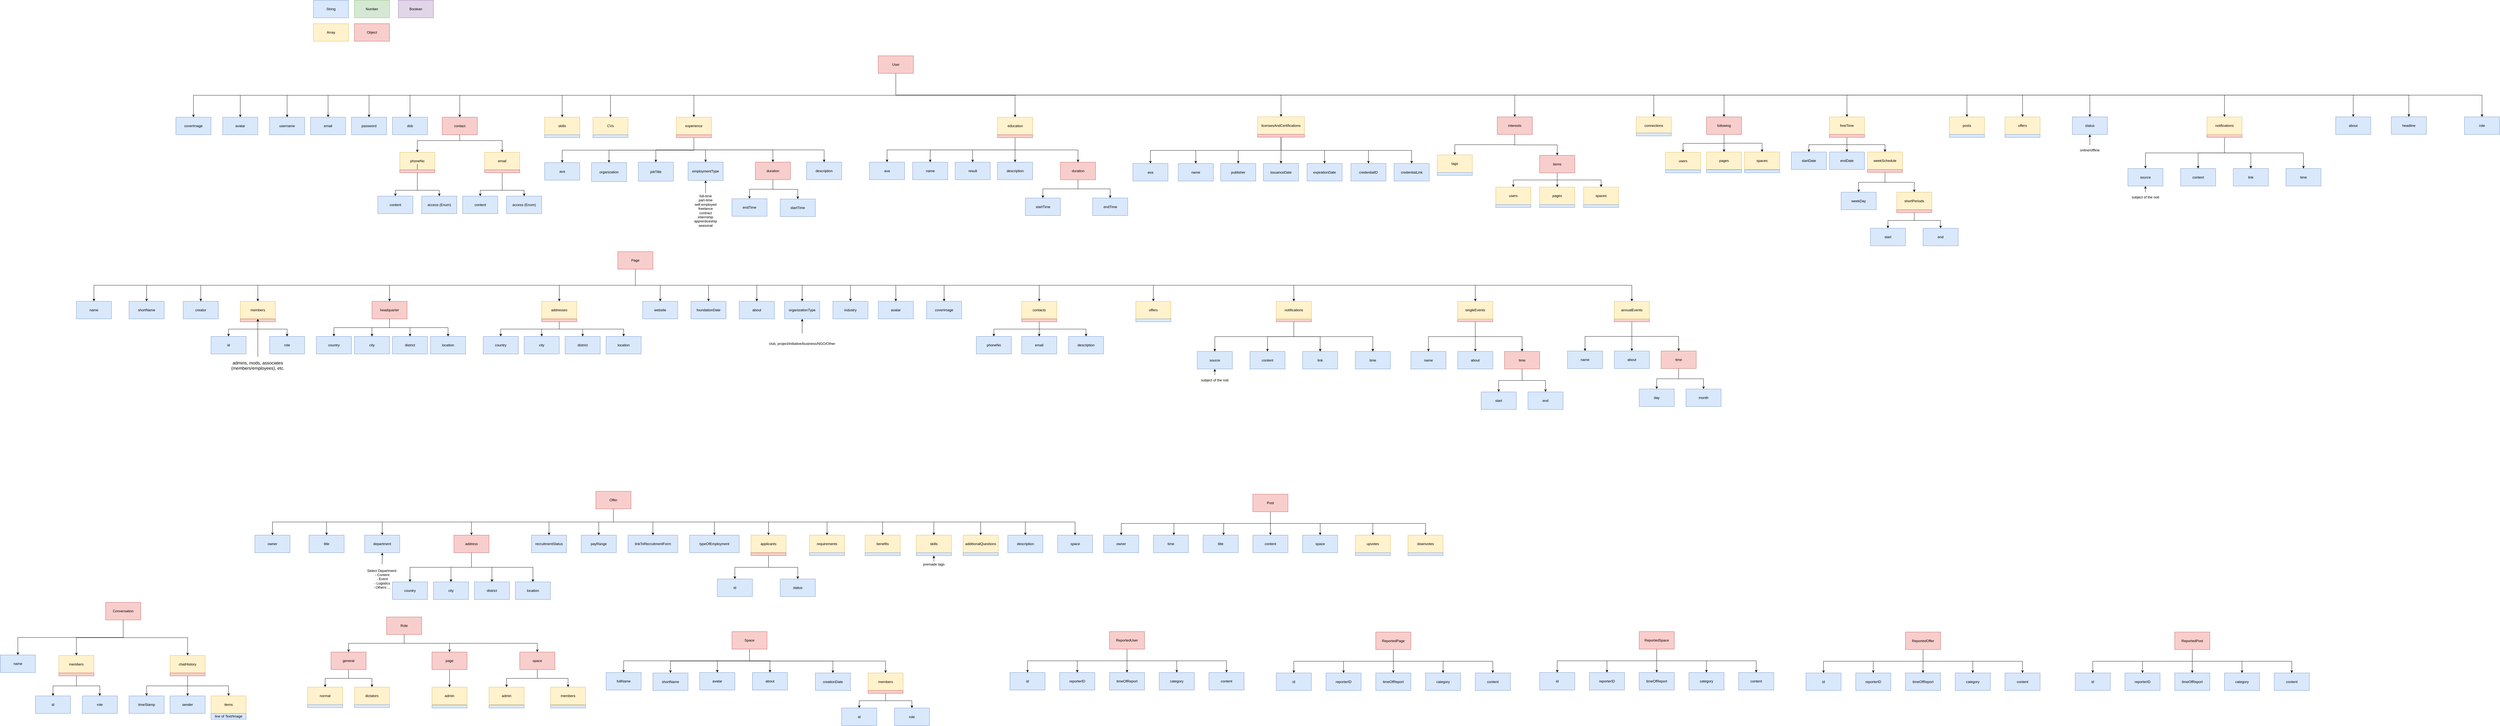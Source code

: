 <mxfile>
    <diagram id="DTpviC2VuXnxgNMAn6qi" name="Main">
        <mxGraphModel dx="2434" dy="1522" grid="1" gridSize="10" guides="1" tooltips="1" connect="1" arrows="1" fold="1" page="1" pageScale="1" pageWidth="850" pageHeight="1100" background="#ffffff" math="0" shadow="0">
            <root>
                <mxCell id="0"/>
                <mxCell id="1" parent="0"/>
                <mxCell id="L1XubLALkSbKmpZ24kiv-25" style="edgeStyle=orthogonalEdgeStyle;rounded=0;orthogonalLoop=1;jettySize=auto;html=1;exitX=0.5;exitY=1;exitDx=0;exitDy=0;entryX=0.5;entryY=0;entryDx=0;entryDy=0;" parent="1" source="aSrJNdCyeX4z1PQ2K5e5-1" target="aSrJNdCyeX4z1PQ2K5e5-183" edge="1">
                    <mxGeometry relative="1" as="geometry"/>
                </mxCell>
                <mxCell id="L1XubLALkSbKmpZ24kiv-26" style="edgeStyle=orthogonalEdgeStyle;rounded=0;orthogonalLoop=1;jettySize=auto;html=1;exitX=0.5;exitY=1;exitDx=0;exitDy=0;entryX=0.5;entryY=0;entryDx=0;entryDy=0;" parent="1" source="aSrJNdCyeX4z1PQ2K5e5-1" target="aSrJNdCyeX4z1PQ2K5e5-181" edge="1">
                    <mxGeometry relative="1" as="geometry"/>
                </mxCell>
                <mxCell id="L1XubLALkSbKmpZ24kiv-27" style="edgeStyle=orthogonalEdgeStyle;rounded=0;orthogonalLoop=1;jettySize=auto;html=1;exitX=0.5;exitY=1;exitDx=0;exitDy=0;entryX=0.5;entryY=0;entryDx=0;entryDy=0;" parent="1" source="aSrJNdCyeX4z1PQ2K5e5-1" target="aSrJNdCyeX4z1PQ2K5e5-2" edge="1">
                    <mxGeometry relative="1" as="geometry"/>
                </mxCell>
                <mxCell id="L1XubLALkSbKmpZ24kiv-28" style="edgeStyle=orthogonalEdgeStyle;rounded=0;orthogonalLoop=1;jettySize=auto;html=1;exitX=0.5;exitY=1;exitDx=0;exitDy=0;entryX=0.5;entryY=0;entryDx=0;entryDy=0;" parent="1" source="aSrJNdCyeX4z1PQ2K5e5-1" target="aSrJNdCyeX4z1PQ2K5e5-3" edge="1">
                    <mxGeometry relative="1" as="geometry"/>
                </mxCell>
                <mxCell id="L1XubLALkSbKmpZ24kiv-29" style="edgeStyle=orthogonalEdgeStyle;rounded=0;orthogonalLoop=1;jettySize=auto;html=1;exitX=0.5;exitY=1;exitDx=0;exitDy=0;entryX=0.5;entryY=0;entryDx=0;entryDy=0;" parent="1" source="aSrJNdCyeX4z1PQ2K5e5-1" target="aSrJNdCyeX4z1PQ2K5e5-4" edge="1">
                    <mxGeometry relative="1" as="geometry"/>
                </mxCell>
                <mxCell id="L1XubLALkSbKmpZ24kiv-30" style="edgeStyle=orthogonalEdgeStyle;rounded=0;orthogonalLoop=1;jettySize=auto;html=1;exitX=0.5;exitY=1;exitDx=0;exitDy=0;entryX=0.5;entryY=0;entryDx=0;entryDy=0;" parent="1" source="aSrJNdCyeX4z1PQ2K5e5-1" target="aSrJNdCyeX4z1PQ2K5e5-5" edge="1">
                    <mxGeometry relative="1" as="geometry"/>
                </mxCell>
                <mxCell id="L1XubLALkSbKmpZ24kiv-31" style="edgeStyle=orthogonalEdgeStyle;rounded=0;orthogonalLoop=1;jettySize=auto;html=1;exitX=0.5;exitY=1;exitDx=0;exitDy=0;entryX=0.5;entryY=0;entryDx=0;entryDy=0;" parent="1" source="aSrJNdCyeX4z1PQ2K5e5-1" target="aSrJNdCyeX4z1PQ2K5e5-6" edge="1">
                    <mxGeometry relative="1" as="geometry"/>
                </mxCell>
                <mxCell id="L1XubLALkSbKmpZ24kiv-32" style="edgeStyle=orthogonalEdgeStyle;rounded=0;orthogonalLoop=1;jettySize=auto;html=1;exitX=0.5;exitY=1;exitDx=0;exitDy=0;entryX=0.5;entryY=0;entryDx=0;entryDy=0;" parent="1" source="aSrJNdCyeX4z1PQ2K5e5-1" target="aSrJNdCyeX4z1PQ2K5e5-24" edge="1">
                    <mxGeometry relative="1" as="geometry"/>
                </mxCell>
                <mxCell id="L1XubLALkSbKmpZ24kiv-34" style="edgeStyle=orthogonalEdgeStyle;rounded=0;orthogonalLoop=1;jettySize=auto;html=1;exitX=0.5;exitY=1;exitDx=0;exitDy=0;entryX=0.5;entryY=0;entryDx=0;entryDy=0;" parent="1" source="aSrJNdCyeX4z1PQ2K5e5-1" target="aSrJNdCyeX4z1PQ2K5e5-29" edge="1">
                    <mxGeometry relative="1" as="geometry"/>
                </mxCell>
                <mxCell id="L1XubLALkSbKmpZ24kiv-35" style="edgeStyle=orthogonalEdgeStyle;rounded=0;orthogonalLoop=1;jettySize=auto;html=1;exitX=0.5;exitY=1;exitDx=0;exitDy=0;entryX=0.5;entryY=0;entryDx=0;entryDy=0;" parent="1" source="aSrJNdCyeX4z1PQ2K5e5-1" target="aSrJNdCyeX4z1PQ2K5e5-45" edge="1">
                    <mxGeometry relative="1" as="geometry"/>
                </mxCell>
                <mxCell id="L1XubLALkSbKmpZ24kiv-37" style="edgeStyle=orthogonalEdgeStyle;rounded=0;orthogonalLoop=1;jettySize=auto;html=1;exitX=0.5;exitY=1;exitDx=0;exitDy=0;entryX=0.5;entryY=0;entryDx=0;entryDy=0;" parent="1" source="aSrJNdCyeX4z1PQ2K5e5-1" target="aSrJNdCyeX4z1PQ2K5e5-73" edge="1">
                    <mxGeometry relative="1" as="geometry"/>
                </mxCell>
                <mxCell id="L1XubLALkSbKmpZ24kiv-44" style="edgeStyle=orthogonalEdgeStyle;rounded=0;orthogonalLoop=1;jettySize=auto;html=1;exitX=0.5;exitY=1;exitDx=0;exitDy=0;entryX=0.5;entryY=0;entryDx=0;entryDy=0;" parent="1" source="aSrJNdCyeX4z1PQ2K5e5-1" target="aSrJNdCyeX4z1PQ2K5e5-92" edge="1">
                    <mxGeometry relative="1" as="geometry"/>
                </mxCell>
                <mxCell id="L1XubLALkSbKmpZ24kiv-49" style="edgeStyle=orthogonalEdgeStyle;rounded=0;orthogonalLoop=1;jettySize=auto;html=1;exitX=0.5;exitY=1;exitDx=0;exitDy=0;entryX=0.5;entryY=0;entryDx=0;entryDy=0;" parent="1" source="aSrJNdCyeX4z1PQ2K5e5-1" target="L1XubLALkSbKmpZ24kiv-45" edge="1">
                    <mxGeometry relative="1" as="geometry"/>
                </mxCell>
                <mxCell id="43Fq6-LTpGHueU-0Q88h-1" style="edgeStyle=orthogonalEdgeStyle;rounded=0;orthogonalLoop=1;jettySize=auto;html=1;exitX=0.5;exitY=1;exitDx=0;exitDy=0;entryX=0.5;entryY=0;entryDx=0;entryDy=0;" parent="1" source="aSrJNdCyeX4z1PQ2K5e5-1" target="aSrJNdCyeX4z1PQ2K5e5-105" edge="1">
                    <mxGeometry relative="1" as="geometry"/>
                </mxCell>
                <mxCell id="LmqjV7RejRyaaiGA6MX_-4" style="edgeStyle=orthogonalEdgeStyle;rounded=0;orthogonalLoop=1;jettySize=auto;html=1;exitX=0.5;exitY=1;exitDx=0;exitDy=0;entryX=0.5;entryY=0;entryDx=0;entryDy=0;" parent="1" source="aSrJNdCyeX4z1PQ2K5e5-1" target="LmqjV7RejRyaaiGA6MX_-2" edge="1">
                    <mxGeometry relative="1" as="geometry"/>
                </mxCell>
                <mxCell id="LmqjV7RejRyaaiGA6MX_-33" style="edgeStyle=orthogonalEdgeStyle;rounded=0;orthogonalLoop=1;jettySize=auto;html=1;exitX=0.5;exitY=1;exitDx=0;exitDy=0;entryX=0.5;entryY=0;entryDx=0;entryDy=0;" parent="1" source="aSrJNdCyeX4z1PQ2K5e5-1" target="LmqjV7RejRyaaiGA6MX_-31" edge="1">
                    <mxGeometry relative="1" as="geometry"/>
                </mxCell>
                <mxCell id="LmqjV7RejRyaaiGA6MX_-115" style="edgeStyle=orthogonalEdgeStyle;rounded=0;orthogonalLoop=1;jettySize=auto;html=1;exitX=0.5;exitY=1;exitDx=0;exitDy=0;entryX=0.5;entryY=0;entryDx=0;entryDy=0;" parent="1" source="aSrJNdCyeX4z1PQ2K5e5-1" target="LmqjV7RejRyaaiGA6MX_-106" edge="1">
                    <mxGeometry relative="1" as="geometry"/>
                </mxCell>
                <mxCell id="LmqjV7RejRyaaiGA6MX_-228" style="edgeStyle=orthogonalEdgeStyle;rounded=0;orthogonalLoop=1;jettySize=auto;html=1;exitX=0.5;exitY=1;exitDx=0;exitDy=0;entryX=0.5;entryY=0;entryDx=0;entryDy=0;" parent="1" source="aSrJNdCyeX4z1PQ2K5e5-1" target="LmqjV7RejRyaaiGA6MX_-64" edge="1">
                    <mxGeometry relative="1" as="geometry"/>
                </mxCell>
                <mxCell id="LmqjV7RejRyaaiGA6MX_-252" style="edgeStyle=orthogonalEdgeStyle;rounded=0;orthogonalLoop=1;jettySize=auto;html=1;exitX=0.5;exitY=1;exitDx=0;exitDy=0;entryX=0.5;entryY=0;entryDx=0;entryDy=0;" parent="1" source="aSrJNdCyeX4z1PQ2K5e5-1" target="LmqjV7RejRyaaiGA6MX_-251" edge="1">
                    <mxGeometry relative="1" as="geometry"/>
                </mxCell>
                <mxCell id="qzxj-ttTBUn77yOQ_jce-2" style="edgeStyle=orthogonalEdgeStyle;rounded=0;orthogonalLoop=1;jettySize=auto;html=1;exitX=0.5;exitY=1;exitDx=0;exitDy=0;" parent="1" source="aSrJNdCyeX4z1PQ2K5e5-1" target="qzxj-ttTBUn77yOQ_jce-1" edge="1">
                    <mxGeometry relative="1" as="geometry"/>
                </mxCell>
                <mxCell id="qzxj-ttTBUn77yOQ_jce-22" style="edgeStyle=orthogonalEdgeStyle;rounded=0;orthogonalLoop=1;jettySize=auto;html=1;exitX=0.5;exitY=1;exitDx=0;exitDy=0;entryX=0.5;entryY=0;entryDx=0;entryDy=0;" parent="1" source="aSrJNdCyeX4z1PQ2K5e5-1" target="qzxj-ttTBUn77yOQ_jce-3" edge="1">
                    <mxGeometry relative="1" as="geometry"/>
                </mxCell>
                <mxCell id="OrvMSEwqDPW3akcP_g01-3" style="edgeStyle=orthogonalEdgeStyle;rounded=0;orthogonalLoop=1;jettySize=auto;html=1;exitX=0.5;exitY=1;exitDx=0;exitDy=0;" parent="1" source="aSrJNdCyeX4z1PQ2K5e5-1" target="OrvMSEwqDPW3akcP_g01-1" edge="1">
                    <mxGeometry relative="1" as="geometry"/>
                </mxCell>
                <mxCell id="YJpZj2CCEz0B78eYYyqZ-2" style="edgeStyle=orthogonalEdgeStyle;rounded=0;orthogonalLoop=1;jettySize=auto;html=1;exitX=0.5;exitY=1;exitDx=0;exitDy=0;" parent="1" source="aSrJNdCyeX4z1PQ2K5e5-1" target="YJpZj2CCEz0B78eYYyqZ-1" edge="1">
                    <mxGeometry relative="1" as="geometry"/>
                </mxCell>
                <mxCell id="aSrJNdCyeX4z1PQ2K5e5-1" value="User" style="rounded=0;whiteSpace=wrap;html=1;fillColor=#f8cecc;strokeColor=#b85450;" parent="1" vertex="1">
                    <mxGeometry x="1950" y="-620" width="120" height="60" as="geometry"/>
                </mxCell>
                <mxCell id="aSrJNdCyeX4z1PQ2K5e5-2" value="username" style="rounded=0;whiteSpace=wrap;html=1;fillColor=#dae8fc;strokeColor=#6c8ebf;" parent="1" vertex="1">
                    <mxGeometry x="-130" y="-410" width="120" height="60" as="geometry"/>
                </mxCell>
                <mxCell id="aSrJNdCyeX4z1PQ2K5e5-3" value="email" style="rounded=0;whiteSpace=wrap;html=1;fillColor=#dae8fc;strokeColor=#6c8ebf;" parent="1" vertex="1">
                    <mxGeometry x="10" y="-410" width="120" height="60" as="geometry"/>
                </mxCell>
                <mxCell id="aSrJNdCyeX4z1PQ2K5e5-4" value="password" style="rounded=0;whiteSpace=wrap;html=1;fillColor=#dae8fc;strokeColor=#6c8ebf;" parent="1" vertex="1">
                    <mxGeometry x="150" y="-410" width="120" height="60" as="geometry"/>
                </mxCell>
                <mxCell id="aSrJNdCyeX4z1PQ2K5e5-5" value="dob" style="rounded=0;whiteSpace=wrap;html=1;fillColor=#dae8fc;strokeColor=#6c8ebf;" parent="1" vertex="1">
                    <mxGeometry x="290" y="-410" width="120" height="60" as="geometry"/>
                </mxCell>
                <mxCell id="aSrJNdCyeX4z1PQ2K5e5-21" style="edgeStyle=orthogonalEdgeStyle;rounded=0;orthogonalLoop=1;jettySize=auto;html=1;entryX=0.5;entryY=0;entryDx=0;entryDy=0;" parent="1" source="aSrJNdCyeX4z1PQ2K5e5-6" target="aSrJNdCyeX4z1PQ2K5e5-11" edge="1">
                    <mxGeometry relative="1" as="geometry">
                        <Array as="points">
                            <mxPoint x="520" y="-330"/>
                            <mxPoint x="375" y="-330"/>
                        </Array>
                    </mxGeometry>
                </mxCell>
                <mxCell id="aSrJNdCyeX4z1PQ2K5e5-22" style="edgeStyle=orthogonalEdgeStyle;rounded=0;orthogonalLoop=1;jettySize=auto;html=1;entryX=0.5;entryY=0;entryDx=0;entryDy=0;" parent="1" source="aSrJNdCyeX4z1PQ2K5e5-6" target="aSrJNdCyeX4z1PQ2K5e5-12" edge="1">
                    <mxGeometry relative="1" as="geometry">
                        <Array as="points">
                            <mxPoint x="520" y="-330"/>
                            <mxPoint x="665" y="-330"/>
                        </Array>
                    </mxGeometry>
                </mxCell>
                <mxCell id="aSrJNdCyeX4z1PQ2K5e5-6" value="contact" style="rounded=0;whiteSpace=wrap;html=1;fillColor=#f8cecc;strokeColor=#b85450;" parent="1" vertex="1">
                    <mxGeometry x="460" y="-410" width="120" height="60" as="geometry"/>
                </mxCell>
                <mxCell id="aSrJNdCyeX4z1PQ2K5e5-7" value="String" style="rounded=0;whiteSpace=wrap;html=1;fillColor=#dae8fc;strokeColor=#6c8ebf;" parent="1" vertex="1">
                    <mxGeometry x="20" y="-810" width="120" height="60" as="geometry"/>
                </mxCell>
                <mxCell id="aSrJNdCyeX4z1PQ2K5e5-8" value="Number" style="rounded=0;whiteSpace=wrap;html=1;fillColor=#d5e8d4;strokeColor=#82b366;" parent="1" vertex="1">
                    <mxGeometry x="160" y="-810" width="120" height="60" as="geometry"/>
                </mxCell>
                <mxCell id="aSrJNdCyeX4z1PQ2K5e5-9" value="Array" style="rounded=0;whiteSpace=wrap;html=1;fillColor=#fff2cc;strokeColor=#d6b656;" parent="1" vertex="1">
                    <mxGeometry x="20" y="-730" width="120" height="60" as="geometry"/>
                </mxCell>
                <mxCell id="aSrJNdCyeX4z1PQ2K5e5-10" value="Object" style="rounded=0;whiteSpace=wrap;html=1;fillColor=#f8cecc;strokeColor=#b85450;" parent="1" vertex="1">
                    <mxGeometry x="160" y="-730" width="120" height="60" as="geometry"/>
                </mxCell>
                <mxCell id="aSrJNdCyeX4z1PQ2K5e5-11" value="phoneNo" style="rounded=0;whiteSpace=wrap;html=1;fillColor=#fff2cc;strokeColor=#d6b656;" parent="1" vertex="1">
                    <mxGeometry x="315" y="-290" width="120" height="60" as="geometry"/>
                </mxCell>
                <mxCell id="aSrJNdCyeX4z1PQ2K5e5-12" value="email" style="rounded=0;whiteSpace=wrap;html=1;fillColor=#fff2cc;strokeColor=#d6b656;" parent="1" vertex="1">
                    <mxGeometry x="605" y="-290" width="120" height="60" as="geometry"/>
                </mxCell>
                <mxCell id="aSrJNdCyeX4z1PQ2K5e5-23" style="edgeStyle=orthogonalEdgeStyle;rounded=0;orthogonalLoop=1;jettySize=auto;html=1;entryX=0.5;entryY=0;entryDx=0;entryDy=0;" parent="1" source="aSrJNdCyeX4z1PQ2K5e5-13" target="aSrJNdCyeX4z1PQ2K5e5-14" edge="1">
                    <mxGeometry relative="1" as="geometry">
                        <Array as="points">
                            <mxPoint x="375" y="-160"/>
                            <mxPoint x="300" y="-160"/>
                        </Array>
                    </mxGeometry>
                </mxCell>
                <mxCell id="aSrJNdCyeX4z1PQ2K5e5-25" style="edgeStyle=orthogonalEdgeStyle;rounded=0;orthogonalLoop=1;jettySize=auto;html=1;entryX=0.5;entryY=0;entryDx=0;entryDy=0;" parent="1" source="aSrJNdCyeX4z1PQ2K5e5-13" target="aSrJNdCyeX4z1PQ2K5e5-17" edge="1">
                    <mxGeometry relative="1" as="geometry">
                        <Array as="points">
                            <mxPoint x="375" y="-160"/>
                            <mxPoint x="450" y="-160"/>
                        </Array>
                    </mxGeometry>
                </mxCell>
                <mxCell id="aSrJNdCyeX4z1PQ2K5e5-117" value="" style="edgeStyle=orthogonalEdgeStyle;rounded=0;orthogonalLoop=1;jettySize=auto;html=1;" parent="1" source="aSrJNdCyeX4z1PQ2K5e5-13" target="aSrJNdCyeX4z1PQ2K5e5-11" edge="1">
                    <mxGeometry relative="1" as="geometry"/>
                </mxCell>
                <mxCell id="aSrJNdCyeX4z1PQ2K5e5-13" value="" style="rounded=0;whiteSpace=wrap;html=1;fillColor=#f8cecc;strokeColor=#b85450;" parent="1" vertex="1">
                    <mxGeometry x="315" y="-230" width="120" height="10" as="geometry"/>
                </mxCell>
                <mxCell id="aSrJNdCyeX4z1PQ2K5e5-14" value="content" style="rounded=0;whiteSpace=wrap;html=1;fillColor=#dae8fc;strokeColor=#6c8ebf;" parent="1" vertex="1">
                    <mxGeometry x="240" y="-140" width="120" height="60" as="geometry"/>
                </mxCell>
                <mxCell id="aSrJNdCyeX4z1PQ2K5e5-16" value="Boolean" style="rounded=0;whiteSpace=wrap;html=1;fillColor=#e1d5e7;strokeColor=#9673a6;" parent="1" vertex="1">
                    <mxGeometry x="310" y="-810" width="120" height="60" as="geometry"/>
                </mxCell>
                <mxCell id="aSrJNdCyeX4z1PQ2K5e5-17" value="access (Enum)" style="rounded=0;whiteSpace=wrap;html=1;fillColor=#dae8fc;strokeColor=#6c8ebf;" parent="1" vertex="1">
                    <mxGeometry x="390" y="-140" width="120" height="60" as="geometry"/>
                </mxCell>
                <mxCell id="aSrJNdCyeX4z1PQ2K5e5-31" style="edgeStyle=orthogonalEdgeStyle;rounded=0;orthogonalLoop=1;jettySize=auto;html=1;entryX=0.5;entryY=0;entryDx=0;entryDy=0;" parent="1" source="aSrJNdCyeX4z1PQ2K5e5-18" target="aSrJNdCyeX4z1PQ2K5e5-19" edge="1">
                    <mxGeometry relative="1" as="geometry">
                        <Array as="points">
                            <mxPoint x="665" y="-160"/>
                            <mxPoint x="590" y="-160"/>
                        </Array>
                    </mxGeometry>
                </mxCell>
                <mxCell id="aSrJNdCyeX4z1PQ2K5e5-32" style="edgeStyle=orthogonalEdgeStyle;rounded=0;orthogonalLoop=1;jettySize=auto;html=1;entryX=0.5;entryY=0;entryDx=0;entryDy=0;" parent="1" source="aSrJNdCyeX4z1PQ2K5e5-18" target="aSrJNdCyeX4z1PQ2K5e5-20" edge="1">
                    <mxGeometry relative="1" as="geometry">
                        <Array as="points">
                            <mxPoint x="665" y="-160"/>
                            <mxPoint x="740" y="-160"/>
                        </Array>
                    </mxGeometry>
                </mxCell>
                <mxCell id="aSrJNdCyeX4z1PQ2K5e5-18" value="" style="rounded=0;whiteSpace=wrap;html=1;fillColor=#f8cecc;strokeColor=#b85450;" parent="1" vertex="1">
                    <mxGeometry x="605" y="-230" width="120" height="10" as="geometry"/>
                </mxCell>
                <mxCell id="aSrJNdCyeX4z1PQ2K5e5-19" value="content" style="rounded=0;whiteSpace=wrap;html=1;fillColor=#dae8fc;strokeColor=#6c8ebf;" parent="1" vertex="1">
                    <mxGeometry x="530" y="-140" width="120" height="60" as="geometry"/>
                </mxCell>
                <mxCell id="aSrJNdCyeX4z1PQ2K5e5-20" value="access (Enum)" style="rounded=0;whiteSpace=wrap;html=1;fillColor=#dae8fc;strokeColor=#6c8ebf;" parent="1" vertex="1">
                    <mxGeometry x="680" y="-140" width="120" height="60" as="geometry"/>
                </mxCell>
                <mxCell id="aSrJNdCyeX4z1PQ2K5e5-24" value="skills" style="rounded=0;whiteSpace=wrap;html=1;fillColor=#fff2cc;strokeColor=#d6b656;" parent="1" vertex="1">
                    <mxGeometry x="810" y="-410" width="120" height="60" as="geometry"/>
                </mxCell>
                <mxCell id="aSrJNdCyeX4z1PQ2K5e5-26" value="" style="rounded=0;whiteSpace=wrap;html=1;fillColor=#dae8fc;strokeColor=#6c8ebf;" parent="1" vertex="1">
                    <mxGeometry x="810" y="-350" width="120" height="10" as="geometry"/>
                </mxCell>
                <mxCell id="aSrJNdCyeX4z1PQ2K5e5-29" value="experience" style="rounded=0;whiteSpace=wrap;html=1;fillColor=#fff2cc;strokeColor=#d6b656;" parent="1" vertex="1">
                    <mxGeometry x="1260" y="-410" width="120" height="60" as="geometry"/>
                </mxCell>
                <mxCell id="LmqjV7RejRyaaiGA6MX_-40" style="edgeStyle=orthogonalEdgeStyle;rounded=0;orthogonalLoop=1;jettySize=auto;html=1;exitX=0.5;exitY=1;exitDx=0;exitDy=0;entryX=0.5;entryY=0;entryDx=0;entryDy=0;" parent="1" source="aSrJNdCyeX4z1PQ2K5e5-30" target="aSrJNdCyeX4z1PQ2K5e5-36" edge="1">
                    <mxGeometry relative="1" as="geometry"/>
                </mxCell>
                <mxCell id="LmqjV7RejRyaaiGA6MX_-41" style="edgeStyle=orthogonalEdgeStyle;rounded=0;orthogonalLoop=1;jettySize=auto;html=1;exitX=0.5;exitY=1;exitDx=0;exitDy=0;entryX=0.5;entryY=0;entryDx=0;entryDy=0;" parent="1" source="aSrJNdCyeX4z1PQ2K5e5-30" target="aSrJNdCyeX4z1PQ2K5e5-67" edge="1">
                    <mxGeometry relative="1" as="geometry"/>
                </mxCell>
                <mxCell id="LmqjV7RejRyaaiGA6MX_-42" style="edgeStyle=orthogonalEdgeStyle;rounded=0;orthogonalLoop=1;jettySize=auto;html=1;exitX=0.5;exitY=1;exitDx=0;exitDy=0;entryX=0.5;entryY=0;entryDx=0;entryDy=0;" parent="1" source="aSrJNdCyeX4z1PQ2K5e5-30" target="aSrJNdCyeX4z1PQ2K5e5-41" edge="1">
                    <mxGeometry relative="1" as="geometry"/>
                </mxCell>
                <mxCell id="LmqjV7RejRyaaiGA6MX_-43" style="edgeStyle=orthogonalEdgeStyle;rounded=0;orthogonalLoop=1;jettySize=auto;html=1;exitX=0.5;exitY=1;exitDx=0;exitDy=0;entryX=0.5;entryY=0;entryDx=0;entryDy=0;" parent="1" source="aSrJNdCyeX4z1PQ2K5e5-30" target="aSrJNdCyeX4z1PQ2K5e5-34" edge="1">
                    <mxGeometry relative="1" as="geometry"/>
                </mxCell>
                <mxCell id="LmqjV7RejRyaaiGA6MX_-47" style="edgeStyle=orthogonalEdgeStyle;rounded=0;orthogonalLoop=1;jettySize=auto;html=1;exitX=0.5;exitY=1;exitDx=0;exitDy=0;entryX=0.5;entryY=0;entryDx=0;entryDy=0;" parent="1" source="aSrJNdCyeX4z1PQ2K5e5-30" target="LmqjV7RejRyaaiGA6MX_-44" edge="1">
                    <mxGeometry relative="1" as="geometry"/>
                </mxCell>
                <mxCell id="qzxj-ttTBUn77yOQ_jce-29" style="edgeStyle=orthogonalEdgeStyle;rounded=0;orthogonalLoop=1;jettySize=auto;html=1;exitX=0.5;exitY=1;exitDx=0;exitDy=0;" parent="1" source="aSrJNdCyeX4z1PQ2K5e5-30" target="qzxj-ttTBUn77yOQ_jce-28" edge="1">
                    <mxGeometry relative="1" as="geometry"/>
                </mxCell>
                <mxCell id="aSrJNdCyeX4z1PQ2K5e5-30" value="" style="rounded=0;whiteSpace=wrap;html=1;fillColor=#f8cecc;strokeColor=#b85450;" parent="1" vertex="1">
                    <mxGeometry x="1260" y="-350" width="120" height="10" as="geometry"/>
                </mxCell>
                <mxCell id="aSrJNdCyeX4z1PQ2K5e5-34" value="organization" style="rounded=0;whiteSpace=wrap;html=1;fillColor=#dae8fc;strokeColor=#6c8ebf;" parent="1" vertex="1">
                    <mxGeometry x="970" y="-254.5" width="120" height="65" as="geometry"/>
                </mxCell>
                <mxCell id="aSrJNdCyeX4z1PQ2K5e5-36" value="jobTitle" style="rounded=0;whiteSpace=wrap;html=1;fillColor=#dae8fc;strokeColor=#6c8ebf;" parent="1" vertex="1">
                    <mxGeometry x="1130" y="-256" width="120" height="65" as="geometry"/>
                </mxCell>
                <mxCell id="aSrJNdCyeX4z1PQ2K5e5-39" value="startTime" style="rounded=0;whiteSpace=wrap;html=1;fillColor=#dae8fc;strokeColor=#6c8ebf;" parent="1" vertex="1">
                    <mxGeometry x="1615" y="-130" width="120" height="60" as="geometry"/>
                </mxCell>
                <mxCell id="aSrJNdCyeX4z1PQ2K5e5-41" value="description" style="rounded=0;whiteSpace=wrap;html=1;fillColor=#dae8fc;strokeColor=#6c8ebf;" parent="1" vertex="1">
                    <mxGeometry x="1705" y="-256.25" width="120" height="60" as="geometry"/>
                </mxCell>
                <mxCell id="aSrJNdCyeX4z1PQ2K5e5-45" value="education" style="rounded=0;whiteSpace=wrap;html=1;fillColor=#fff2cc;strokeColor=#d6b656;" parent="1" vertex="1">
                    <mxGeometry x="2357.5" y="-410" width="120" height="60" as="geometry"/>
                </mxCell>
                <mxCell id="L1XubLALkSbKmpZ24kiv-91" style="edgeStyle=orthogonalEdgeStyle;rounded=0;orthogonalLoop=1;jettySize=auto;html=1;exitX=0.5;exitY=1;exitDx=0;exitDy=0;entryX=0.5;entryY=0;entryDx=0;entryDy=0;" parent="1" source="aSrJNdCyeX4z1PQ2K5e5-46" target="aSrJNdCyeX4z1PQ2K5e5-52" edge="1">
                    <mxGeometry relative="1" as="geometry"/>
                </mxCell>
                <mxCell id="L1XubLALkSbKmpZ24kiv-92" style="edgeStyle=orthogonalEdgeStyle;rounded=0;orthogonalLoop=1;jettySize=auto;html=1;exitX=0.5;exitY=1;exitDx=0;exitDy=0;entryX=0.5;entryY=0;entryDx=0;entryDy=0;" parent="1" source="aSrJNdCyeX4z1PQ2K5e5-46" target="aSrJNdCyeX4z1PQ2K5e5-53" edge="1">
                    <mxGeometry relative="1" as="geometry"/>
                </mxCell>
                <mxCell id="L1XubLALkSbKmpZ24kiv-93" style="edgeStyle=orthogonalEdgeStyle;rounded=0;orthogonalLoop=1;jettySize=auto;html=1;exitX=0.5;exitY=1;exitDx=0;exitDy=0;" parent="1" source="aSrJNdCyeX4z1PQ2K5e5-46" target="aSrJNdCyeX4z1PQ2K5e5-57" edge="1">
                    <mxGeometry relative="1" as="geometry"/>
                </mxCell>
                <mxCell id="L1XubLALkSbKmpZ24kiv-94" style="edgeStyle=orthogonalEdgeStyle;rounded=0;orthogonalLoop=1;jettySize=auto;html=1;exitX=0.5;exitY=1;exitDx=0;exitDy=0;entryX=0.5;entryY=0;entryDx=0;entryDy=0;" parent="1" source="aSrJNdCyeX4z1PQ2K5e5-46" target="aSrJNdCyeX4z1PQ2K5e5-65" edge="1">
                    <mxGeometry relative="1" as="geometry"/>
                </mxCell>
                <mxCell id="qzxj-ttTBUn77yOQ_jce-27" style="edgeStyle=orthogonalEdgeStyle;rounded=0;orthogonalLoop=1;jettySize=auto;html=1;exitX=0.5;exitY=1;exitDx=0;exitDy=0;entryX=0.5;entryY=0;entryDx=0;entryDy=0;" parent="1" source="aSrJNdCyeX4z1PQ2K5e5-46" target="qzxj-ttTBUn77yOQ_jce-26" edge="1">
                    <mxGeometry relative="1" as="geometry"/>
                </mxCell>
                <mxCell id="aSrJNdCyeX4z1PQ2K5e5-46" value="" style="rounded=0;whiteSpace=wrap;html=1;fillColor=#f8cecc;strokeColor=#b85450;" parent="1" vertex="1">
                    <mxGeometry x="2357.5" y="-350" width="120" height="10" as="geometry"/>
                </mxCell>
                <mxCell id="aSrJNdCyeX4z1PQ2K5e5-52" value="name" style="rounded=0;whiteSpace=wrap;html=1;fillColor=#dae8fc;strokeColor=#6c8ebf;" parent="1" vertex="1">
                    <mxGeometry x="2067.5" y="-256" width="120" height="60" as="geometry"/>
                </mxCell>
                <mxCell id="aSrJNdCyeX4z1PQ2K5e5-53" value="result" style="rounded=0;whiteSpace=wrap;html=1;fillColor=#dae8fc;strokeColor=#6c8ebf;" parent="1" vertex="1">
                    <mxGeometry x="2212.5" y="-256" width="120" height="60" as="geometry"/>
                </mxCell>
                <mxCell id="aSrJNdCyeX4z1PQ2K5e5-57" value="description" style="rounded=0;whiteSpace=wrap;html=1;fillColor=#dae8fc;strokeColor=#6c8ebf;" parent="1" vertex="1">
                    <mxGeometry x="2357.5" y="-256" width="120" height="60" as="geometry"/>
                </mxCell>
                <mxCell id="aSrJNdCyeX4z1PQ2K5e5-60" value="endTime" style="rounded=0;whiteSpace=wrap;html=1;fillColor=#dae8fc;strokeColor=#6c8ebf;" parent="1" vertex="1">
                    <mxGeometry x="1450" y="-131" width="120" height="60" as="geometry"/>
                </mxCell>
                <mxCell id="aSrJNdCyeX4z1PQ2K5e5-61" value="startTime" style="rounded=0;whiteSpace=wrap;html=1;fillColor=#dae8fc;strokeColor=#6c8ebf;" parent="1" vertex="1">
                    <mxGeometry x="2452.5" y="-133.5" width="120" height="60" as="geometry"/>
                </mxCell>
                <mxCell id="aSrJNdCyeX4z1PQ2K5e5-63" value="endTime" style="rounded=0;whiteSpace=wrap;html=1;fillColor=#dae8fc;strokeColor=#6c8ebf;" parent="1" vertex="1">
                    <mxGeometry x="2682.5" y="-133.5" width="120" height="60" as="geometry"/>
                </mxCell>
                <mxCell id="43Fq6-LTpGHueU-0Q88h-3" style="edgeStyle=orthogonalEdgeStyle;rounded=0;orthogonalLoop=1;jettySize=auto;html=1;exitX=0.5;exitY=1;exitDx=0;exitDy=0;entryX=0.5;entryY=0;entryDx=0;entryDy=0;" parent="1" source="aSrJNdCyeX4z1PQ2K5e5-65" target="aSrJNdCyeX4z1PQ2K5e5-63" edge="1">
                    <mxGeometry relative="1" as="geometry"/>
                </mxCell>
                <mxCell id="43Fq6-LTpGHueU-0Q88h-4" style="edgeStyle=orthogonalEdgeStyle;rounded=0;orthogonalLoop=1;jettySize=auto;html=1;exitX=0.5;exitY=1;exitDx=0;exitDy=0;" parent="1" source="aSrJNdCyeX4z1PQ2K5e5-65" target="aSrJNdCyeX4z1PQ2K5e5-61" edge="1">
                    <mxGeometry relative="1" as="geometry"/>
                </mxCell>
                <mxCell id="aSrJNdCyeX4z1PQ2K5e5-65" value="duration" style="rounded=0;whiteSpace=wrap;html=1;fillColor=#f8cecc;strokeColor=#b85450;" parent="1" vertex="1">
                    <mxGeometry x="2572.5" y="-256" width="120" height="60" as="geometry"/>
                </mxCell>
                <mxCell id="LmqjV7RejRyaaiGA6MX_-45" style="edgeStyle=orthogonalEdgeStyle;rounded=0;orthogonalLoop=1;jettySize=auto;html=1;exitX=0.5;exitY=1;exitDx=0;exitDy=0;entryX=0.5;entryY=0;entryDx=0;entryDy=0;" parent="1" source="aSrJNdCyeX4z1PQ2K5e5-67" target="aSrJNdCyeX4z1PQ2K5e5-60" edge="1">
                    <mxGeometry relative="1" as="geometry"/>
                </mxCell>
                <mxCell id="LmqjV7RejRyaaiGA6MX_-46" style="edgeStyle=orthogonalEdgeStyle;rounded=0;orthogonalLoop=1;jettySize=auto;html=1;exitX=0.5;exitY=1;exitDx=0;exitDy=0;entryX=0.5;entryY=0;entryDx=0;entryDy=0;" parent="1" source="aSrJNdCyeX4z1PQ2K5e5-67" target="aSrJNdCyeX4z1PQ2K5e5-39" edge="1">
                    <mxGeometry relative="1" as="geometry"/>
                </mxCell>
                <mxCell id="aSrJNdCyeX4z1PQ2K5e5-67" value="duration" style="rounded=0;whiteSpace=wrap;html=1;fillColor=#f8cecc;strokeColor=#b85450;" parent="1" vertex="1">
                    <mxGeometry x="1530" y="-256.25" width="120" height="60" as="geometry"/>
                </mxCell>
                <mxCell id="L1XubLALkSbKmpZ24kiv-38" style="edgeStyle=orthogonalEdgeStyle;rounded=0;orthogonalLoop=1;jettySize=auto;html=1;exitX=0.5;exitY=1;exitDx=0;exitDy=0;entryX=0.5;entryY=0;entryDx=0;entryDy=0;" parent="1" source="aSrJNdCyeX4z1PQ2K5e5-73" target="aSrJNdCyeX4z1PQ2K5e5-75" edge="1">
                    <mxGeometry relative="1" as="geometry"/>
                </mxCell>
                <mxCell id="L1XubLALkSbKmpZ24kiv-39" style="edgeStyle=orthogonalEdgeStyle;rounded=0;orthogonalLoop=1;jettySize=auto;html=1;exitX=0.5;exitY=1;exitDx=0;exitDy=0;entryX=0.5;entryY=0;entryDx=0;entryDy=0;" parent="1" source="aSrJNdCyeX4z1PQ2K5e5-73" target="aSrJNdCyeX4z1PQ2K5e5-78" edge="1">
                    <mxGeometry relative="1" as="geometry"/>
                </mxCell>
                <mxCell id="aSrJNdCyeX4z1PQ2K5e5-73" value="interests" style="rounded=0;whiteSpace=wrap;html=1;fillColor=#f8cecc;strokeColor=#b85450;" parent="1" vertex="1">
                    <mxGeometry x="4065" y="-411" width="120" height="60" as="geometry"/>
                </mxCell>
                <mxCell id="aSrJNdCyeX4z1PQ2K5e5-74" value="" style="rounded=0;whiteSpace=wrap;html=1;fillColor=#f8cecc;strokeColor=#b85450;" parent="1" vertex="1">
                    <mxGeometry x="3970" y="-341" width="120" as="geometry"/>
                </mxCell>
                <mxCell id="aSrJNdCyeX4z1PQ2K5e5-75" value="tags" style="rounded=0;whiteSpace=wrap;html=1;fillColor=#fff2cc;strokeColor=#d6b656;" parent="1" vertex="1">
                    <mxGeometry x="3860" y="-281" width="120" height="60" as="geometry"/>
                </mxCell>
                <mxCell id="aSrJNdCyeX4z1PQ2K5e5-76" value="" style="rounded=0;whiteSpace=wrap;html=1;fillColor=#dae8fc;strokeColor=#6c8ebf;" parent="1" vertex="1">
                    <mxGeometry x="3860" y="-221" width="120" height="10" as="geometry"/>
                </mxCell>
                <mxCell id="L1XubLALkSbKmpZ24kiv-40" style="edgeStyle=orthogonalEdgeStyle;rounded=0;orthogonalLoop=1;jettySize=auto;html=1;exitX=0.5;exitY=1;exitDx=0;exitDy=0;entryX=0.5;entryY=0;entryDx=0;entryDy=0;" parent="1" source="aSrJNdCyeX4z1PQ2K5e5-78" target="aSrJNdCyeX4z1PQ2K5e5-86" edge="1">
                    <mxGeometry relative="1" as="geometry"/>
                </mxCell>
                <mxCell id="L1XubLALkSbKmpZ24kiv-42" style="edgeStyle=orthogonalEdgeStyle;rounded=0;orthogonalLoop=1;jettySize=auto;html=1;exitX=0.5;exitY=1;exitDx=0;exitDy=0;" parent="1" source="aSrJNdCyeX4z1PQ2K5e5-78" target="aSrJNdCyeX4z1PQ2K5e5-83" edge="1">
                    <mxGeometry relative="1" as="geometry"/>
                </mxCell>
                <mxCell id="L1XubLALkSbKmpZ24kiv-43" style="edgeStyle=orthogonalEdgeStyle;rounded=0;orthogonalLoop=1;jettySize=auto;html=1;exitX=0.5;exitY=1;exitDx=0;exitDy=0;entryX=0.5;entryY=0;entryDx=0;entryDy=0;" parent="1" source="aSrJNdCyeX4z1PQ2K5e5-78" target="aSrJNdCyeX4z1PQ2K5e5-80" edge="1">
                    <mxGeometry relative="1" as="geometry"/>
                </mxCell>
                <mxCell id="aSrJNdCyeX4z1PQ2K5e5-78" value="items" style="rounded=0;whiteSpace=wrap;html=1;fillColor=#f8cecc;strokeColor=#b85450;" parent="1" vertex="1">
                    <mxGeometry x="4210" y="-279.5" width="120" height="60" as="geometry"/>
                </mxCell>
                <mxCell id="aSrJNdCyeX4z1PQ2K5e5-80" value="users" style="rounded=0;whiteSpace=wrap;html=1;fillColor=#fff2cc;strokeColor=#d6b656;" parent="1" vertex="1">
                    <mxGeometry x="4060" y="-171" width="120" height="60" as="geometry"/>
                </mxCell>
                <mxCell id="aSrJNdCyeX4z1PQ2K5e5-81" value="" style="rounded=0;whiteSpace=wrap;html=1;fillColor=#dae8fc;strokeColor=#6c8ebf;" parent="1" vertex="1">
                    <mxGeometry x="4060" y="-111" width="120" height="10" as="geometry"/>
                </mxCell>
                <mxCell id="aSrJNdCyeX4z1PQ2K5e5-83" value="pages" style="rounded=0;whiteSpace=wrap;html=1;fillColor=#fff2cc;strokeColor=#d6b656;" parent="1" vertex="1">
                    <mxGeometry x="4210" y="-171" width="120" height="60" as="geometry"/>
                </mxCell>
                <mxCell id="aSrJNdCyeX4z1PQ2K5e5-84" value="" style="rounded=0;whiteSpace=wrap;html=1;fillColor=#dae8fc;strokeColor=#6c8ebf;" parent="1" vertex="1">
                    <mxGeometry x="4210" y="-111" width="120" height="10" as="geometry"/>
                </mxCell>
                <mxCell id="aSrJNdCyeX4z1PQ2K5e5-86" value="spaces" style="rounded=0;whiteSpace=wrap;html=1;fillColor=#fff2cc;strokeColor=#d6b656;" parent="1" vertex="1">
                    <mxGeometry x="4360" y="-171" width="120" height="60" as="geometry"/>
                </mxCell>
                <mxCell id="aSrJNdCyeX4z1PQ2K5e5-87" value="" style="rounded=0;whiteSpace=wrap;html=1;fillColor=#dae8fc;strokeColor=#6c8ebf;" parent="1" vertex="1">
                    <mxGeometry x="4360" y="-111" width="120" height="10" as="geometry"/>
                </mxCell>
                <mxCell id="aSrJNdCyeX4z1PQ2K5e5-92" value="connections" style="rounded=0;whiteSpace=wrap;html=1;fillColor=#fff2cc;strokeColor=#d6b656;" parent="1" vertex="1">
                    <mxGeometry x="4540" y="-411" width="120" height="60" as="geometry"/>
                </mxCell>
                <mxCell id="aSrJNdCyeX4z1PQ2K5e5-94" value="" style="rounded=0;whiteSpace=wrap;html=1;fillColor=#dae8fc;strokeColor=#6c8ebf;" parent="1" vertex="1">
                    <mxGeometry x="4540" y="-356" width="120" height="10" as="geometry"/>
                </mxCell>
                <mxCell id="aSrJNdCyeX4z1PQ2K5e5-105" value="freeTime" style="rounded=0;whiteSpace=wrap;html=1;fillColor=#fff2cc;strokeColor=#d6b656;" parent="1" vertex="1">
                    <mxGeometry x="5200" y="-411" width="120" height="60" as="geometry"/>
                </mxCell>
                <mxCell id="LmqjV7RejRyaaiGA6MX_-116" style="edgeStyle=orthogonalEdgeStyle;rounded=0;orthogonalLoop=1;jettySize=auto;html=1;exitX=0.5;exitY=1;exitDx=0;exitDy=0;entryX=0.5;entryY=0;entryDx=0;entryDy=0;" parent="1" source="aSrJNdCyeX4z1PQ2K5e5-106" target="aSrJNdCyeX4z1PQ2K5e5-112" edge="1">
                    <mxGeometry relative="1" as="geometry"/>
                </mxCell>
                <mxCell id="LmqjV7RejRyaaiGA6MX_-117" style="edgeStyle=orthogonalEdgeStyle;rounded=0;orthogonalLoop=1;jettySize=auto;html=1;exitX=0.5;exitY=1;exitDx=0;exitDy=0;entryX=0.5;entryY=0;entryDx=0;entryDy=0;" parent="1" source="aSrJNdCyeX4z1PQ2K5e5-106" target="aSrJNdCyeX4z1PQ2K5e5-114" edge="1">
                    <mxGeometry relative="1" as="geometry"/>
                </mxCell>
                <mxCell id="LmqjV7RejRyaaiGA6MX_-118" style="edgeStyle=orthogonalEdgeStyle;rounded=0;orthogonalLoop=1;jettySize=auto;html=1;exitX=0.5;exitY=1;exitDx=0;exitDy=0;entryX=0.5;entryY=0;entryDx=0;entryDy=0;" parent="1" source="aSrJNdCyeX4z1PQ2K5e5-106" target="aSrJNdCyeX4z1PQ2K5e5-115" edge="1">
                    <mxGeometry relative="1" as="geometry"/>
                </mxCell>
                <mxCell id="aSrJNdCyeX4z1PQ2K5e5-106" value="" style="rounded=0;whiteSpace=wrap;html=1;fillColor=#f8cecc;strokeColor=#b85450;" parent="1" vertex="1">
                    <mxGeometry x="5200" y="-351" width="120" height="10" as="geometry"/>
                </mxCell>
                <mxCell id="aSrJNdCyeX4z1PQ2K5e5-107" value="weekDay" style="rounded=0;whiteSpace=wrap;html=1;fillColor=#dae8fc;strokeColor=#6c8ebf;" parent="1" vertex="1">
                    <mxGeometry x="5240" y="-153.5" width="120" height="60" as="geometry"/>
                </mxCell>
                <mxCell id="aSrJNdCyeX4z1PQ2K5e5-108" value="shortPeriods" style="rounded=0;whiteSpace=wrap;html=1;fillColor=#fff2cc;strokeColor=#d6b656;" parent="1" vertex="1">
                    <mxGeometry x="5430" y="-153.5" width="120" height="60" as="geometry"/>
                </mxCell>
                <mxCell id="XCYbp1PYaA4w4gNwhOWG-1" style="edgeStyle=orthogonalEdgeStyle;rounded=0;orthogonalLoop=1;jettySize=auto;html=1;exitX=0.5;exitY=1;exitDx=0;exitDy=0;" parent="1" source="aSrJNdCyeX4z1PQ2K5e5-109" target="aSrJNdCyeX4z1PQ2K5e5-111" edge="1">
                    <mxGeometry relative="1" as="geometry"/>
                </mxCell>
                <mxCell id="XCYbp1PYaA4w4gNwhOWG-2" style="edgeStyle=orthogonalEdgeStyle;rounded=0;orthogonalLoop=1;jettySize=auto;html=1;exitX=0.5;exitY=1;exitDx=0;exitDy=0;" parent="1" source="aSrJNdCyeX4z1PQ2K5e5-109" target="aSrJNdCyeX4z1PQ2K5e5-110" edge="1">
                    <mxGeometry relative="1" as="geometry"/>
                </mxCell>
                <mxCell id="aSrJNdCyeX4z1PQ2K5e5-109" value="" style="rounded=0;whiteSpace=wrap;html=1;fillColor=#f8cecc;strokeColor=#b85450;" parent="1" vertex="1">
                    <mxGeometry x="5430" y="-93.5" width="120" height="10" as="geometry"/>
                </mxCell>
                <mxCell id="aSrJNdCyeX4z1PQ2K5e5-110" value="start" style="rounded=0;whiteSpace=wrap;html=1;fillColor=#dae8fc;strokeColor=#6c8ebf;" parent="1" vertex="1">
                    <mxGeometry x="5340" y="-30" width="120" height="60" as="geometry"/>
                </mxCell>
                <mxCell id="aSrJNdCyeX4z1PQ2K5e5-111" value="end" style="rounded=0;whiteSpace=wrap;html=1;fillColor=#dae8fc;strokeColor=#6c8ebf;" parent="1" vertex="1">
                    <mxGeometry x="5520" y="-30" width="120" height="60" as="geometry"/>
                </mxCell>
                <mxCell id="aSrJNdCyeX4z1PQ2K5e5-112" value="startDate" style="rounded=0;whiteSpace=wrap;html=1;fillColor=#dae8fc;strokeColor=#6c8ebf;" parent="1" vertex="1">
                    <mxGeometry x="5070" y="-291" width="120" height="60" as="geometry"/>
                </mxCell>
                <mxCell id="aSrJNdCyeX4z1PQ2K5e5-114" value="endDate" style="rounded=0;whiteSpace=wrap;html=1;fillColor=#dae8fc;strokeColor=#6c8ebf;" parent="1" vertex="1">
                    <mxGeometry x="5200" y="-291" width="120" height="60" as="geometry"/>
                </mxCell>
                <mxCell id="aSrJNdCyeX4z1PQ2K5e5-115" value="weekSchedule" style="rounded=0;whiteSpace=wrap;html=1;fillColor=#fff2cc;strokeColor=#d6b656;" parent="1" vertex="1">
                    <mxGeometry x="5330" y="-291" width="120" height="60" as="geometry"/>
                </mxCell>
                <mxCell id="L1XubLALkSbKmpZ24kiv-95" style="edgeStyle=orthogonalEdgeStyle;rounded=0;orthogonalLoop=1;jettySize=auto;html=1;exitX=0.5;exitY=1;exitDx=0;exitDy=0;entryX=0.5;entryY=0;entryDx=0;entryDy=0;" parent="1" source="aSrJNdCyeX4z1PQ2K5e5-116" target="aSrJNdCyeX4z1PQ2K5e5-107" edge="1">
                    <mxGeometry relative="1" as="geometry"/>
                </mxCell>
                <mxCell id="LmqjV7RejRyaaiGA6MX_-119" style="edgeStyle=orthogonalEdgeStyle;rounded=0;orthogonalLoop=1;jettySize=auto;html=1;exitX=0.5;exitY=1;exitDx=0;exitDy=0;entryX=0.5;entryY=0;entryDx=0;entryDy=0;" parent="1" source="aSrJNdCyeX4z1PQ2K5e5-116" target="aSrJNdCyeX4z1PQ2K5e5-108" edge="1">
                    <mxGeometry relative="1" as="geometry"/>
                </mxCell>
                <mxCell id="aSrJNdCyeX4z1PQ2K5e5-116" value="" style="rounded=0;whiteSpace=wrap;html=1;fillColor=#f8cecc;strokeColor=#b85450;" parent="1" vertex="1">
                    <mxGeometry x="5330" y="-231" width="120" height="10" as="geometry"/>
                </mxCell>
                <mxCell id="L1XubLALkSbKmpZ24kiv-50" style="edgeStyle=orthogonalEdgeStyle;rounded=0;orthogonalLoop=1;jettySize=auto;html=1;exitX=0.5;exitY=1;exitDx=0;exitDy=0;entryX=0.5;entryY=0;entryDx=0;entryDy=0;" parent="1" source="aSrJNdCyeX4z1PQ2K5e5-127" target="aSrJNdCyeX4z1PQ2K5e5-128" edge="1">
                    <mxGeometry relative="1" as="geometry"/>
                </mxCell>
                <mxCell id="L1XubLALkSbKmpZ24kiv-51" style="edgeStyle=orthogonalEdgeStyle;rounded=0;orthogonalLoop=1;jettySize=auto;html=1;exitX=0.5;exitY=1;exitDx=0;exitDy=0;entryX=0.5;entryY=0;entryDx=0;entryDy=0;" parent="1" source="aSrJNdCyeX4z1PQ2K5e5-127" target="aSrJNdCyeX4z1PQ2K5e5-130" edge="1">
                    <mxGeometry relative="1" as="geometry"/>
                </mxCell>
                <mxCell id="L1XubLALkSbKmpZ24kiv-52" style="edgeStyle=orthogonalEdgeStyle;rounded=0;orthogonalLoop=1;jettySize=auto;html=1;exitX=0.5;exitY=1;exitDx=0;exitDy=0;entryX=0.5;entryY=0;entryDx=0;entryDy=0;" parent="1" source="aSrJNdCyeX4z1PQ2K5e5-127" target="aSrJNdCyeX4z1PQ2K5e5-131" edge="1">
                    <mxGeometry relative="1" as="geometry"/>
                </mxCell>
                <mxCell id="L1XubLALkSbKmpZ24kiv-53" style="edgeStyle=orthogonalEdgeStyle;rounded=0;orthogonalLoop=1;jettySize=auto;html=1;exitX=0.5;exitY=1;exitDx=0;exitDy=0;entryX=0.5;entryY=0;entryDx=0;entryDy=0;" parent="1" source="aSrJNdCyeX4z1PQ2K5e5-127" target="aSrJNdCyeX4z1PQ2K5e5-141" edge="1">
                    <mxGeometry relative="1" as="geometry"/>
                </mxCell>
                <mxCell id="L1XubLALkSbKmpZ24kiv-59" style="edgeStyle=orthogonalEdgeStyle;rounded=0;orthogonalLoop=1;jettySize=auto;html=1;exitX=0.5;exitY=1;exitDx=0;exitDy=0;entryX=0.5;entryY=0;entryDx=0;entryDy=0;" parent="1" source="aSrJNdCyeX4z1PQ2K5e5-127" target="aSrJNdCyeX4z1PQ2K5e5-164" edge="1">
                    <mxGeometry relative="1" as="geometry"/>
                </mxCell>
                <mxCell id="L1XubLALkSbKmpZ24kiv-61" style="edgeStyle=orthogonalEdgeStyle;rounded=0;orthogonalLoop=1;jettySize=auto;html=1;exitX=0.5;exitY=1;exitDx=0;exitDy=0;entryX=0.5;entryY=0;entryDx=0;entryDy=0;" parent="1" source="aSrJNdCyeX4z1PQ2K5e5-127" target="aSrJNdCyeX4z1PQ2K5e5-171" edge="1">
                    <mxGeometry relative="1" as="geometry"/>
                </mxCell>
                <mxCell id="L1XubLALkSbKmpZ24kiv-62" style="edgeStyle=orthogonalEdgeStyle;rounded=0;orthogonalLoop=1;jettySize=auto;html=1;exitX=0.5;exitY=1;exitDx=0;exitDy=0;entryX=0.5;entryY=0;entryDx=0;entryDy=0;" parent="1" source="aSrJNdCyeX4z1PQ2K5e5-127" target="aSrJNdCyeX4z1PQ2K5e5-175" edge="1">
                    <mxGeometry relative="1" as="geometry"/>
                </mxCell>
                <mxCell id="L1XubLALkSbKmpZ24kiv-63" style="edgeStyle=orthogonalEdgeStyle;rounded=0;orthogonalLoop=1;jettySize=auto;html=1;exitX=0.5;exitY=1;exitDx=0;exitDy=0;entryX=0.5;entryY=0;entryDx=0;entryDy=0;" parent="1" source="aSrJNdCyeX4z1PQ2K5e5-127" target="aSrJNdCyeX4z1PQ2K5e5-176" edge="1">
                    <mxGeometry relative="1" as="geometry"/>
                </mxCell>
                <mxCell id="L1XubLALkSbKmpZ24kiv-64" style="edgeStyle=orthogonalEdgeStyle;rounded=0;orthogonalLoop=1;jettySize=auto;html=1;exitX=0.5;exitY=1;exitDx=0;exitDy=0;entryX=0.5;entryY=0;entryDx=0;entryDy=0;" parent="1" source="aSrJNdCyeX4z1PQ2K5e5-127" target="aSrJNdCyeX4z1PQ2K5e5-179" edge="1">
                    <mxGeometry relative="1" as="geometry"/>
                </mxCell>
                <mxCell id="L1XubLALkSbKmpZ24kiv-65" style="edgeStyle=orthogonalEdgeStyle;rounded=0;orthogonalLoop=1;jettySize=auto;html=1;exitX=0.5;exitY=1;exitDx=0;exitDy=0;entryX=0.5;entryY=0;entryDx=0;entryDy=0;" parent="1" source="aSrJNdCyeX4z1PQ2K5e5-127" target="aSrJNdCyeX4z1PQ2K5e5-185" edge="1">
                    <mxGeometry relative="1" as="geometry"/>
                </mxCell>
                <mxCell id="LmqjV7RejRyaaiGA6MX_-30" style="edgeStyle=orthogonalEdgeStyle;rounded=0;orthogonalLoop=1;jettySize=auto;html=1;exitX=0.5;exitY=1;exitDx=0;exitDy=0;entryX=0.5;entryY=0;entryDx=0;entryDy=0;" parent="1" source="aSrJNdCyeX4z1PQ2K5e5-127" target="LmqjV7RejRyaaiGA6MX_-28" edge="1">
                    <mxGeometry relative="1" as="geometry"/>
                </mxCell>
                <mxCell id="LmqjV7RejRyaaiGA6MX_-250" style="edgeStyle=orthogonalEdgeStyle;rounded=0;orthogonalLoop=1;jettySize=auto;html=1;exitX=0.5;exitY=1;exitDx=0;exitDy=0;entryX=0.5;entryY=0;entryDx=0;entryDy=0;" parent="1" source="aSrJNdCyeX4z1PQ2K5e5-127" target="LmqjV7RejRyaaiGA6MX_-248" edge="1">
                    <mxGeometry relative="1" as="geometry"/>
                </mxCell>
                <mxCell id="LmqjV7RejRyaaiGA6MX_-369" style="edgeStyle=orthogonalEdgeStyle;rounded=0;orthogonalLoop=1;jettySize=auto;html=1;exitX=0.5;exitY=1;exitDx=0;exitDy=0;entryX=0.5;entryY=0;entryDx=0;entryDy=0;fontSize=15;" parent="1" source="aSrJNdCyeX4z1PQ2K5e5-127" target="LmqjV7RejRyaaiGA6MX_-368" edge="1">
                    <mxGeometry relative="1" as="geometry"/>
                </mxCell>
                <mxCell id="pImSLbBrm58Lx3eSKcX--9" style="edgeStyle=orthogonalEdgeStyle;rounded=0;orthogonalLoop=1;jettySize=auto;html=1;exitX=0.5;exitY=1;exitDx=0;exitDy=0;" parent="1" source="aSrJNdCyeX4z1PQ2K5e5-127" target="pImSLbBrm58Lx3eSKcX--8" edge="1">
                    <mxGeometry relative="1" as="geometry"/>
                </mxCell>
                <mxCell id="pImSLbBrm58Lx3eSKcX--10" style="edgeStyle=orthogonalEdgeStyle;rounded=0;orthogonalLoop=1;jettySize=auto;html=1;exitX=0.5;exitY=1;exitDx=0;exitDy=0;entryX=0.5;entryY=0;entryDx=0;entryDy=0;" parent="1" source="aSrJNdCyeX4z1PQ2K5e5-127" target="LmqjV7RejRyaaiGA6MX_-370" edge="1">
                    <mxGeometry relative="1" as="geometry"/>
                </mxCell>
                <mxCell id="ZyibqGvzmlKrrn6xm7zY-32" style="edgeStyle=orthogonalEdgeStyle;rounded=0;orthogonalLoop=1;jettySize=auto;html=1;exitX=0.5;exitY=1;exitDx=0;exitDy=0;entryX=0.5;entryY=0;entryDx=0;entryDy=0;" parent="1" source="aSrJNdCyeX4z1PQ2K5e5-127" target="ZyibqGvzmlKrrn6xm7zY-2" edge="1">
                    <mxGeometry relative="1" as="geometry"/>
                </mxCell>
                <mxCell id="ZyibqGvzmlKrrn6xm7zY-33" style="edgeStyle=orthogonalEdgeStyle;rounded=0;orthogonalLoop=1;jettySize=auto;html=1;exitX=0.5;exitY=1;exitDx=0;exitDy=0;entryX=0.5;entryY=0;entryDx=0;entryDy=0;" parent="1" source="aSrJNdCyeX4z1PQ2K5e5-127" target="ZyibqGvzmlKrrn6xm7zY-11" edge="1">
                    <mxGeometry relative="1" as="geometry"/>
                </mxCell>
                <mxCell id="ZyibqGvzmlKrrn6xm7zY-50" style="edgeStyle=orthogonalEdgeStyle;rounded=0;orthogonalLoop=1;jettySize=auto;html=1;exitX=0.5;exitY=1;exitDx=0;exitDy=0;entryX=0.5;entryY=0;entryDx=0;entryDy=0;" parent="1" source="aSrJNdCyeX4z1PQ2K5e5-127" target="ZyibqGvzmlKrrn6xm7zY-34" edge="1">
                    <mxGeometry relative="1" as="geometry"/>
                </mxCell>
                <mxCell id="aSrJNdCyeX4z1PQ2K5e5-127" value="Page" style="rounded=0;whiteSpace=wrap;html=1;fillColor=#f8cecc;strokeColor=#b85450;" parent="1" vertex="1">
                    <mxGeometry x="1060" y="50" width="120" height="60" as="geometry"/>
                </mxCell>
                <mxCell id="aSrJNdCyeX4z1PQ2K5e5-128" value="name" style="rounded=0;whiteSpace=wrap;html=1;fillColor=#dae8fc;strokeColor=#6c8ebf;" parent="1" vertex="1">
                    <mxGeometry x="-790" y="220" width="120" height="60" as="geometry"/>
                </mxCell>
                <mxCell id="aSrJNdCyeX4z1PQ2K5e5-130" value="shortName" style="rounded=0;whiteSpace=wrap;html=1;fillColor=#dae8fc;strokeColor=#6c8ebf;" parent="1" vertex="1">
                    <mxGeometry x="-610" y="220" width="120" height="60" as="geometry"/>
                </mxCell>
                <mxCell id="L1XubLALkSbKmpZ24kiv-18" style="edgeStyle=orthogonalEdgeStyle;rounded=0;orthogonalLoop=1;jettySize=auto;html=1;exitX=0.5;exitY=1;exitDx=0;exitDy=0;entryX=0.5;entryY=0;entryDx=0;entryDy=0;" parent="1" source="aSrJNdCyeX4z1PQ2K5e5-131" target="aSrJNdCyeX4z1PQ2K5e5-137" edge="1">
                    <mxGeometry relative="1" as="geometry"/>
                </mxCell>
                <mxCell id="L1XubLALkSbKmpZ24kiv-19" style="edgeStyle=orthogonalEdgeStyle;rounded=0;orthogonalLoop=1;jettySize=auto;html=1;exitX=0.5;exitY=1;exitDx=0;exitDy=0;entryX=0.5;entryY=0;entryDx=0;entryDy=0;" parent="1" source="aSrJNdCyeX4z1PQ2K5e5-131" target="aSrJNdCyeX4z1PQ2K5e5-138" edge="1">
                    <mxGeometry relative="1" as="geometry"/>
                </mxCell>
                <mxCell id="L1XubLALkSbKmpZ24kiv-20" style="edgeStyle=orthogonalEdgeStyle;rounded=0;orthogonalLoop=1;jettySize=auto;html=1;exitX=0.5;exitY=1;exitDx=0;exitDy=0;" parent="1" source="aSrJNdCyeX4z1PQ2K5e5-131" target="aSrJNdCyeX4z1PQ2K5e5-136" edge="1">
                    <mxGeometry relative="1" as="geometry"/>
                </mxCell>
                <mxCell id="L1XubLALkSbKmpZ24kiv-21" style="edgeStyle=orthogonalEdgeStyle;rounded=0;orthogonalLoop=1;jettySize=auto;html=1;exitX=0.5;exitY=1;exitDx=0;exitDy=0;entryX=0.5;entryY=0;entryDx=0;entryDy=0;" parent="1" source="aSrJNdCyeX4z1PQ2K5e5-131" target="aSrJNdCyeX4z1PQ2K5e5-133" edge="1">
                    <mxGeometry relative="1" as="geometry"/>
                </mxCell>
                <mxCell id="aSrJNdCyeX4z1PQ2K5e5-131" value="headquarter" style="rounded=0;whiteSpace=wrap;html=1;fillColor=#f8cecc;strokeColor=#b85450;" parent="1" vertex="1">
                    <mxGeometry x="220" y="220" width="120" height="60" as="geometry"/>
                </mxCell>
                <mxCell id="aSrJNdCyeX4z1PQ2K5e5-133" value="country" style="rounded=0;whiteSpace=wrap;html=1;fillColor=#dae8fc;strokeColor=#6c8ebf;" parent="1" vertex="1">
                    <mxGeometry x="30" y="340" width="120" height="60" as="geometry"/>
                </mxCell>
                <mxCell id="aSrJNdCyeX4z1PQ2K5e5-136" value="city" style="rounded=0;whiteSpace=wrap;html=1;fillColor=#dae8fc;strokeColor=#6c8ebf;" parent="1" vertex="1">
                    <mxGeometry x="160" y="340" width="120" height="60" as="geometry"/>
                </mxCell>
                <mxCell id="aSrJNdCyeX4z1PQ2K5e5-137" value="district" style="rounded=0;whiteSpace=wrap;html=1;fillColor=#dae8fc;strokeColor=#6c8ebf;" parent="1" vertex="1">
                    <mxGeometry x="290" y="340" width="120" height="60" as="geometry"/>
                </mxCell>
                <mxCell id="aSrJNdCyeX4z1PQ2K5e5-138" value="location" style="rounded=0;whiteSpace=wrap;html=1;fillColor=#dae8fc;strokeColor=#6c8ebf;" parent="1" vertex="1">
                    <mxGeometry x="420" y="340" width="120" height="60" as="geometry"/>
                </mxCell>
                <mxCell id="aSrJNdCyeX4z1PQ2K5e5-141" value="addresses" style="rounded=0;whiteSpace=wrap;html=1;fillColor=#fff2cc;strokeColor=#d6b656;" parent="1" vertex="1">
                    <mxGeometry x="800" y="220" width="120" height="60" as="geometry"/>
                </mxCell>
                <mxCell id="L1XubLALkSbKmpZ24kiv-55" style="edgeStyle=orthogonalEdgeStyle;rounded=0;orthogonalLoop=1;jettySize=auto;html=1;exitX=0.5;exitY=1;exitDx=0;exitDy=0;" parent="1" source="aSrJNdCyeX4z1PQ2K5e5-142" target="aSrJNdCyeX4z1PQ2K5e5-143" edge="1">
                    <mxGeometry relative="1" as="geometry"/>
                </mxCell>
                <mxCell id="L1XubLALkSbKmpZ24kiv-56" style="edgeStyle=orthogonalEdgeStyle;rounded=0;orthogonalLoop=1;jettySize=auto;html=1;exitX=0.5;exitY=1;exitDx=0;exitDy=0;entryX=0.5;entryY=0;entryDx=0;entryDy=0;" parent="1" source="aSrJNdCyeX4z1PQ2K5e5-142" target="aSrJNdCyeX4z1PQ2K5e5-144" edge="1">
                    <mxGeometry relative="1" as="geometry"/>
                </mxCell>
                <mxCell id="L1XubLALkSbKmpZ24kiv-57" style="edgeStyle=orthogonalEdgeStyle;rounded=0;orthogonalLoop=1;jettySize=auto;html=1;exitX=0.5;exitY=1;exitDx=0;exitDy=0;entryX=0.5;entryY=0;entryDx=0;entryDy=0;" parent="1" source="aSrJNdCyeX4z1PQ2K5e5-142" target="aSrJNdCyeX4z1PQ2K5e5-145" edge="1">
                    <mxGeometry relative="1" as="geometry"/>
                </mxCell>
                <mxCell id="L1XubLALkSbKmpZ24kiv-58" style="edgeStyle=orthogonalEdgeStyle;rounded=0;orthogonalLoop=1;jettySize=auto;html=1;exitX=0.5;exitY=1;exitDx=0;exitDy=0;entryX=0.5;entryY=0;entryDx=0;entryDy=0;" parent="1" source="aSrJNdCyeX4z1PQ2K5e5-142" target="aSrJNdCyeX4z1PQ2K5e5-146" edge="1">
                    <mxGeometry relative="1" as="geometry"/>
                </mxCell>
                <mxCell id="aSrJNdCyeX4z1PQ2K5e5-142" value="" style="rounded=0;whiteSpace=wrap;html=1;fillColor=#f8cecc;strokeColor=#b85450;" parent="1" vertex="1">
                    <mxGeometry x="800" y="280" width="120" height="10" as="geometry"/>
                </mxCell>
                <mxCell id="aSrJNdCyeX4z1PQ2K5e5-143" value="country" style="rounded=0;whiteSpace=wrap;html=1;fillColor=#dae8fc;strokeColor=#6c8ebf;" parent="1" vertex="1">
                    <mxGeometry x="600" y="340" width="120" height="60" as="geometry"/>
                </mxCell>
                <mxCell id="aSrJNdCyeX4z1PQ2K5e5-144" value="city" style="rounded=0;whiteSpace=wrap;html=1;fillColor=#dae8fc;strokeColor=#6c8ebf;" parent="1" vertex="1">
                    <mxGeometry x="740" y="340" width="120" height="60" as="geometry"/>
                </mxCell>
                <mxCell id="aSrJNdCyeX4z1PQ2K5e5-145" value="district" style="rounded=0;whiteSpace=wrap;html=1;fillColor=#dae8fc;strokeColor=#6c8ebf;" parent="1" vertex="1">
                    <mxGeometry x="880" y="340" width="120" height="60" as="geometry"/>
                </mxCell>
                <mxCell id="aSrJNdCyeX4z1PQ2K5e5-146" value="location" style="rounded=0;whiteSpace=wrap;html=1;fillColor=#dae8fc;strokeColor=#6c8ebf;" parent="1" vertex="1">
                    <mxGeometry x="1020" y="340" width="120" height="60" as="geometry"/>
                </mxCell>
                <mxCell id="aSrJNdCyeX4z1PQ2K5e5-152" value="users" style="rounded=0;whiteSpace=wrap;html=1;fillColor=#fff2cc;strokeColor=#d6b656;" parent="1" vertex="1">
                    <mxGeometry x="4640" y="-290" width="120" height="60" as="geometry"/>
                </mxCell>
                <mxCell id="aSrJNdCyeX4z1PQ2K5e5-153" value="" style="rounded=0;whiteSpace=wrap;html=1;fillColor=#dae8fc;strokeColor=#6c8ebf;" parent="1" vertex="1">
                    <mxGeometry x="4640" y="-229.5" width="120" height="10" as="geometry"/>
                </mxCell>
                <mxCell id="aSrJNdCyeX4z1PQ2K5e5-154" value="" style="rounded=0;whiteSpace=wrap;html=1;fillColor=#dae8fc;strokeColor=#6c8ebf;" parent="1" vertex="1">
                    <mxGeometry x="4780" y="-230" width="120" height="10" as="geometry"/>
                </mxCell>
                <mxCell id="aSrJNdCyeX4z1PQ2K5e5-155" value="pages" style="rounded=0;whiteSpace=wrap;html=1;fillColor=#fff2cc;strokeColor=#d6b656;" parent="1" vertex="1">
                    <mxGeometry x="4780" y="-291" width="120" height="60" as="geometry"/>
                </mxCell>
                <mxCell id="aSrJNdCyeX4z1PQ2K5e5-156" value="" style="rounded=0;whiteSpace=wrap;html=1;fillColor=#dae8fc;strokeColor=#6c8ebf;" parent="1" vertex="1">
                    <mxGeometry x="4910" y="-230" width="120" height="10" as="geometry"/>
                </mxCell>
                <mxCell id="aSrJNdCyeX4z1PQ2K5e5-157" value="spaces" style="rounded=0;whiteSpace=wrap;html=1;fillColor=#fff2cc;strokeColor=#d6b656;" parent="1" vertex="1">
                    <mxGeometry x="4910" y="-291" width="120" height="60" as="geometry"/>
                </mxCell>
                <mxCell id="aSrJNdCyeX4z1PQ2K5e5-164" value="foundationDate" style="rounded=0;whiteSpace=wrap;html=1;fillColor=#dae8fc;strokeColor=#6c8ebf;" parent="1" vertex="1">
                    <mxGeometry x="1310" y="220" width="120" height="60" as="geometry"/>
                </mxCell>
                <mxCell id="aSrJNdCyeX4z1PQ2K5e5-171" value="about" style="rounded=0;whiteSpace=wrap;html=1;fillColor=#dae8fc;strokeColor=#6c8ebf;" parent="1" vertex="1">
                    <mxGeometry x="1475" y="220" width="120" height="60" as="geometry"/>
                </mxCell>
                <mxCell id="aSrJNdCyeX4z1PQ2K5e5-175" value="organizationType" style="rounded=0;whiteSpace=wrap;html=1;fillColor=#dae8fc;strokeColor=#6c8ebf;" parent="1" vertex="1">
                    <mxGeometry x="1630" y="220" width="120" height="60" as="geometry"/>
                </mxCell>
                <mxCell id="aSrJNdCyeX4z1PQ2K5e5-176" value="industry" style="rounded=0;whiteSpace=wrap;html=1;fillColor=#dae8fc;strokeColor=#6c8ebf;" parent="1" vertex="1">
                    <mxGeometry x="1795" y="220" width="120" height="60" as="geometry"/>
                </mxCell>
                <mxCell id="aSrJNdCyeX4z1PQ2K5e5-179" value="avatar" style="rounded=0;whiteSpace=wrap;html=1;fillColor=#dae8fc;strokeColor=#6c8ebf;" parent="1" vertex="1">
                    <mxGeometry x="1950" y="220" width="120" height="60" as="geometry"/>
                </mxCell>
                <mxCell id="aSrJNdCyeX4z1PQ2K5e5-181" value="avatar" style="rounded=0;whiteSpace=wrap;html=1;fillColor=#dae8fc;strokeColor=#6c8ebf;" parent="1" vertex="1">
                    <mxGeometry x="-290" y="-410" width="120" height="60" as="geometry"/>
                </mxCell>
                <mxCell id="aSrJNdCyeX4z1PQ2K5e5-183" value="coverImage" style="rounded=0;whiteSpace=wrap;html=1;fillColor=#dae8fc;strokeColor=#6c8ebf;" parent="1" vertex="1">
                    <mxGeometry x="-450" y="-410" width="120" height="60" as="geometry"/>
                </mxCell>
                <mxCell id="aSrJNdCyeX4z1PQ2K5e5-185" value="coverImage" style="rounded=0;whiteSpace=wrap;html=1;fillColor=#dae8fc;strokeColor=#6c8ebf;" parent="1" vertex="1">
                    <mxGeometry x="2115" y="220" width="120" height="60" as="geometry"/>
                </mxCell>
                <mxCell id="L1XubLALkSbKmpZ24kiv-5" style="edgeStyle=orthogonalEdgeStyle;rounded=0;orthogonalLoop=1;jettySize=auto;html=1;exitX=0.5;exitY=1;exitDx=0;exitDy=0;entryX=0.5;entryY=0;entryDx=0;entryDy=0;" parent="1" source="L1XubLALkSbKmpZ24kiv-3" target="L1XubLALkSbKmpZ24kiv-4" edge="1">
                    <mxGeometry relative="1" as="geometry"/>
                </mxCell>
                <mxCell id="L1XubLALkSbKmpZ24kiv-24" style="edgeStyle=orthogonalEdgeStyle;rounded=0;orthogonalLoop=1;jettySize=auto;html=1;exitX=0.5;exitY=1;exitDx=0;exitDy=0;" parent="1" source="L1XubLALkSbKmpZ24kiv-3" target="L1XubLALkSbKmpZ24kiv-23" edge="1">
                    <mxGeometry relative="1" as="geometry"/>
                </mxCell>
                <mxCell id="L1XubLALkSbKmpZ24kiv-69" style="edgeStyle=orthogonalEdgeStyle;rounded=0;orthogonalLoop=1;jettySize=auto;html=1;exitX=0.5;exitY=1;exitDx=0;exitDy=0;entryX=0.5;entryY=0;entryDx=0;entryDy=0;" parent="1" source="L1XubLALkSbKmpZ24kiv-3" target="L1XubLALkSbKmpZ24kiv-68" edge="1">
                    <mxGeometry relative="1" as="geometry"/>
                </mxCell>
                <mxCell id="L1XubLALkSbKmpZ24kiv-72" style="edgeStyle=orthogonalEdgeStyle;rounded=0;orthogonalLoop=1;jettySize=auto;html=1;exitX=0.5;exitY=1;exitDx=0;exitDy=0;entryX=0.5;entryY=0;entryDx=0;entryDy=0;" parent="1" source="L1XubLALkSbKmpZ24kiv-3" target="L1XubLALkSbKmpZ24kiv-71" edge="1">
                    <mxGeometry relative="1" as="geometry"/>
                </mxCell>
                <mxCell id="L1XubLALkSbKmpZ24kiv-73" style="edgeStyle=orthogonalEdgeStyle;rounded=0;orthogonalLoop=1;jettySize=auto;html=1;exitX=0.5;exitY=1;exitDx=0;exitDy=0;entryX=0.5;entryY=0;entryDx=0;entryDy=0;" parent="1" source="L1XubLALkSbKmpZ24kiv-3" target="L1XubLALkSbKmpZ24kiv-70" edge="1">
                    <mxGeometry relative="1" as="geometry"/>
                </mxCell>
                <mxCell id="L1XubLALkSbKmpZ24kiv-76" style="edgeStyle=orthogonalEdgeStyle;rounded=0;orthogonalLoop=1;jettySize=auto;html=1;exitX=0.5;exitY=1;exitDx=0;exitDy=0;entryX=0.5;entryY=0;entryDx=0;entryDy=0;" parent="1" source="L1XubLALkSbKmpZ24kiv-3" target="L1XubLALkSbKmpZ24kiv-74" edge="1">
                    <mxGeometry relative="1" as="geometry"/>
                </mxCell>
                <mxCell id="L1XubLALkSbKmpZ24kiv-84" style="edgeStyle=orthogonalEdgeStyle;rounded=0;orthogonalLoop=1;jettySize=auto;html=1;exitX=0.5;exitY=1;exitDx=0;exitDy=0;entryX=0.5;entryY=0;entryDx=0;entryDy=0;" parent="1" source="L1XubLALkSbKmpZ24kiv-3" target="L1XubLALkSbKmpZ24kiv-82" edge="1">
                    <mxGeometry relative="1" as="geometry"/>
                </mxCell>
                <mxCell id="L1XubLALkSbKmpZ24kiv-88" style="edgeStyle=orthogonalEdgeStyle;rounded=0;orthogonalLoop=1;jettySize=auto;html=1;exitX=0.5;exitY=1;exitDx=0;exitDy=0;entryX=0.5;entryY=0;entryDx=0;entryDy=0;" parent="1" source="L1XubLALkSbKmpZ24kiv-3" target="L1XubLALkSbKmpZ24kiv-85" edge="1">
                    <mxGeometry relative="1" as="geometry"/>
                </mxCell>
                <mxCell id="L1XubLALkSbKmpZ24kiv-89" style="edgeStyle=orthogonalEdgeStyle;rounded=0;orthogonalLoop=1;jettySize=auto;html=1;exitX=0.5;exitY=1;exitDx=0;exitDy=0;entryX=0.5;entryY=0;entryDx=0;entryDy=0;" parent="1" source="L1XubLALkSbKmpZ24kiv-3" target="L1XubLALkSbKmpZ24kiv-87" edge="1">
                    <mxGeometry relative="1" as="geometry"/>
                </mxCell>
                <mxCell id="LmqjV7RejRyaaiGA6MX_-21" style="edgeStyle=orthogonalEdgeStyle;rounded=0;orthogonalLoop=1;jettySize=auto;html=1;exitX=0.5;exitY=1;exitDx=0;exitDy=0;" parent="1" source="L1XubLALkSbKmpZ24kiv-3" target="LmqjV7RejRyaaiGA6MX_-19" edge="1">
                    <mxGeometry relative="1" as="geometry"/>
                </mxCell>
                <mxCell id="LmqjV7RejRyaaiGA6MX_-86" style="edgeStyle=orthogonalEdgeStyle;rounded=0;orthogonalLoop=1;jettySize=auto;html=1;exitX=0.5;exitY=1;exitDx=0;exitDy=0;entryX=0.5;entryY=0;entryDx=0;entryDy=0;" parent="1" source="L1XubLALkSbKmpZ24kiv-3" target="LmqjV7RejRyaaiGA6MX_-85" edge="1">
                    <mxGeometry relative="1" as="geometry"/>
                </mxCell>
                <mxCell id="LmqjV7RejRyaaiGA6MX_-438" style="edgeStyle=orthogonalEdgeStyle;rounded=0;orthogonalLoop=1;jettySize=auto;html=1;exitX=0.5;exitY=1;exitDx=0;exitDy=0;entryX=0.5;entryY=0;entryDx=0;entryDy=0;fontSize=15;" parent="1" source="L1XubLALkSbKmpZ24kiv-3" target="LmqjV7RejRyaaiGA6MX_-437" edge="1">
                    <mxGeometry relative="1" as="geometry"/>
                </mxCell>
                <mxCell id="pImSLbBrm58Lx3eSKcX--5" style="edgeStyle=orthogonalEdgeStyle;rounded=0;orthogonalLoop=1;jettySize=auto;html=1;exitX=0.5;exitY=1;exitDx=0;exitDy=0;" parent="1" source="L1XubLALkSbKmpZ24kiv-3" target="pImSLbBrm58Lx3eSKcX--1" edge="1">
                    <mxGeometry relative="1" as="geometry"/>
                </mxCell>
                <mxCell id="1nMw16HngFaY3PvJWO6O-13" style="edgeStyle=orthogonalEdgeStyle;rounded=0;orthogonalLoop=1;jettySize=auto;html=1;exitX=0.5;exitY=1;exitDx=0;exitDy=0;" parent="1" source="L1XubLALkSbKmpZ24kiv-3" target="1nMw16HngFaY3PvJWO6O-12" edge="1">
                    <mxGeometry relative="1" as="geometry"/>
                </mxCell>
                <mxCell id="OrvMSEwqDPW3akcP_g01-10" style="edgeStyle=orthogonalEdgeStyle;rounded=0;orthogonalLoop=1;jettySize=auto;html=1;exitX=0.5;exitY=1;exitDx=0;exitDy=0;" parent="1" source="L1XubLALkSbKmpZ24kiv-3" target="OrvMSEwqDPW3akcP_g01-7" edge="1">
                    <mxGeometry relative="1" as="geometry"/>
                </mxCell>
                <mxCell id="L1XubLALkSbKmpZ24kiv-3" value="Offer" style="rounded=0;whiteSpace=wrap;html=1;fillColor=#f8cecc;strokeColor=#b85450;" parent="1" vertex="1">
                    <mxGeometry x="985" y="870" width="120" height="60" as="geometry"/>
                </mxCell>
                <mxCell id="L1XubLALkSbKmpZ24kiv-4" value="title" style="rounded=0;whiteSpace=wrap;html=1;fillColor=#dae8fc;strokeColor=#6c8ebf;" parent="1" vertex="1">
                    <mxGeometry x="5" y="1020" width="120" height="60" as="geometry"/>
                </mxCell>
                <mxCell id="L1XubLALkSbKmpZ24kiv-23" value="recruitmentStatus" style="rounded=0;whiteSpace=wrap;html=1;fillColor=#dae8fc;strokeColor=#6c8ebf;" parent="1" vertex="1">
                    <mxGeometry x="765" y="1020" width="120" height="60" as="geometry"/>
                </mxCell>
                <mxCell id="L1XubLALkSbKmpZ24kiv-46" style="edgeStyle=orthogonalEdgeStyle;rounded=0;orthogonalLoop=1;jettySize=auto;html=1;exitX=0.5;exitY=1;exitDx=0;exitDy=0;entryX=0.5;entryY=0;entryDx=0;entryDy=0;" parent="1" source="L1XubLALkSbKmpZ24kiv-45" target="aSrJNdCyeX4z1PQ2K5e5-152" edge="1">
                    <mxGeometry relative="1" as="geometry"/>
                </mxCell>
                <mxCell id="L1XubLALkSbKmpZ24kiv-47" style="edgeStyle=orthogonalEdgeStyle;rounded=0;orthogonalLoop=1;jettySize=auto;html=1;exitX=0.5;exitY=1;exitDx=0;exitDy=0;entryX=0.5;entryY=0;entryDx=0;entryDy=0;" parent="1" source="L1XubLALkSbKmpZ24kiv-45" target="aSrJNdCyeX4z1PQ2K5e5-155" edge="1">
                    <mxGeometry relative="1" as="geometry"/>
                </mxCell>
                <mxCell id="L1XubLALkSbKmpZ24kiv-48" style="edgeStyle=orthogonalEdgeStyle;rounded=0;orthogonalLoop=1;jettySize=auto;html=1;exitX=0.5;exitY=1;exitDx=0;exitDy=0;entryX=0.5;entryY=0;entryDx=0;entryDy=0;" parent="1" source="L1XubLALkSbKmpZ24kiv-45" target="aSrJNdCyeX4z1PQ2K5e5-157" edge="1">
                    <mxGeometry relative="1" as="geometry"/>
                </mxCell>
                <mxCell id="L1XubLALkSbKmpZ24kiv-45" value="following" style="rounded=0;whiteSpace=wrap;html=1;fillColor=#f8cecc;strokeColor=#b85450;" parent="1" vertex="1">
                    <mxGeometry x="4780" y="-411" width="120" height="60" as="geometry"/>
                </mxCell>
                <mxCell id="L1XubLALkSbKmpZ24kiv-68" value="payRange" style="rounded=0;whiteSpace=wrap;html=1;fillColor=#dae8fc;strokeColor=#6c8ebf;" parent="1" vertex="1">
                    <mxGeometry x="935" y="1020" width="120" height="60" as="geometry"/>
                </mxCell>
                <mxCell id="L1XubLALkSbKmpZ24kiv-70" value="linkToRecruitmentForm" style="rounded=0;whiteSpace=wrap;html=1;fillColor=#dae8fc;strokeColor=#6c8ebf;" parent="1" vertex="1">
                    <mxGeometry x="1095" y="1020" width="170" height="60" as="geometry"/>
                </mxCell>
                <mxCell id="L1XubLALkSbKmpZ24kiv-71" value="typeOfEmployment" style="rounded=0;whiteSpace=wrap;html=1;fillColor=#dae8fc;strokeColor=#6c8ebf;" parent="1" vertex="1">
                    <mxGeometry x="1305" y="1020" width="170" height="60" as="geometry"/>
                </mxCell>
                <mxCell id="L1XubLALkSbKmpZ24kiv-74" value="applicants" style="rounded=0;whiteSpace=wrap;html=1;fillColor=#fff2cc;strokeColor=#d6b656;" parent="1" vertex="1">
                    <mxGeometry x="1515" y="1020" width="120" height="60" as="geometry"/>
                </mxCell>
                <mxCell id="pImSLbBrm58Lx3eSKcX--3" style="edgeStyle=orthogonalEdgeStyle;rounded=0;orthogonalLoop=1;jettySize=auto;html=1;exitX=0.5;exitY=1;exitDx=0;exitDy=0;entryX=0.5;entryY=0;entryDx=0;entryDy=0;" parent="1" source="L1XubLALkSbKmpZ24kiv-75" target="LmqjV7RejRyaaiGA6MX_-351" edge="1">
                    <mxGeometry relative="1" as="geometry"/>
                </mxCell>
                <mxCell id="pImSLbBrm58Lx3eSKcX--4" style="edgeStyle=orthogonalEdgeStyle;rounded=0;orthogonalLoop=1;jettySize=auto;html=1;exitX=0.5;exitY=1;exitDx=0;exitDy=0;entryX=0.5;entryY=0;entryDx=0;entryDy=0;" parent="1" source="L1XubLALkSbKmpZ24kiv-75" target="LmqjV7RejRyaaiGA6MX_-350" edge="1">
                    <mxGeometry relative="1" as="geometry"/>
                </mxCell>
                <mxCell id="L1XubLALkSbKmpZ24kiv-75" value="" style="rounded=0;whiteSpace=wrap;html=1;fillColor=#f8cecc;strokeColor=#b85450;" parent="1" vertex="1">
                    <mxGeometry x="1515" y="1080" width="120" height="10" as="geometry"/>
                </mxCell>
                <mxCell id="L1XubLALkSbKmpZ24kiv-82" value="requirements" style="rounded=0;whiteSpace=wrap;html=1;fillColor=#fff2cc;strokeColor=#d6b656;" parent="1" vertex="1">
                    <mxGeometry x="1715" y="1020" width="120" height="60" as="geometry"/>
                </mxCell>
                <mxCell id="L1XubLALkSbKmpZ24kiv-83" value="" style="rounded=0;whiteSpace=wrap;html=1;fillColor=#dae8fc;strokeColor=#6c8ebf;" parent="1" vertex="1">
                    <mxGeometry x="1715" y="1080" width="120" height="10" as="geometry"/>
                </mxCell>
                <mxCell id="L1XubLALkSbKmpZ24kiv-85" value="benefits" style="rounded=0;whiteSpace=wrap;html=1;fillColor=#fff2cc;strokeColor=#d6b656;" parent="1" vertex="1">
                    <mxGeometry x="1905" y="1020" width="120" height="60" as="geometry"/>
                </mxCell>
                <mxCell id="L1XubLALkSbKmpZ24kiv-86" value="" style="rounded=0;whiteSpace=wrap;html=1;fillColor=#dae8fc;strokeColor=#6c8ebf;" parent="1" vertex="1">
                    <mxGeometry x="1905" y="1080" width="120" height="10" as="geometry"/>
                </mxCell>
                <mxCell id="L1XubLALkSbKmpZ24kiv-87" value="description" style="rounded=0;whiteSpace=wrap;html=1;fillColor=#dae8fc;strokeColor=#6c8ebf;" parent="1" vertex="1">
                    <mxGeometry x="2392.5" y="1020" width="120" height="60" as="geometry"/>
                </mxCell>
                <mxCell id="LmqjV7RejRyaaiGA6MX_-2" value="posts" style="rounded=0;whiteSpace=wrap;html=1;fillColor=#fff2cc;strokeColor=#d6b656;" parent="1" vertex="1">
                    <mxGeometry x="5610" y="-411" width="120" height="60" as="geometry"/>
                </mxCell>
                <mxCell id="LmqjV7RejRyaaiGA6MX_-3" value="" style="rounded=0;whiteSpace=wrap;html=1;fillColor=#dae8fc;strokeColor=#6c8ebf;" parent="1" vertex="1">
                    <mxGeometry x="5610" y="-351" width="120" height="10" as="geometry"/>
                </mxCell>
                <mxCell id="LmqjV7RejRyaaiGA6MX_-7" style="edgeStyle=orthogonalEdgeStyle;rounded=0;orthogonalLoop=1;jettySize=auto;html=1;exitX=0.5;exitY=1;exitDx=0;exitDy=0;" parent="1" source="LmqjV7RejRyaaiGA6MX_-5" edge="1">
                    <mxGeometry relative="1" as="geometry">
                        <mxPoint x="2780" y="1020" as="targetPoint"/>
                    </mxGeometry>
                </mxCell>
                <mxCell id="LmqjV7RejRyaaiGA6MX_-9" style="edgeStyle=orthogonalEdgeStyle;rounded=0;orthogonalLoop=1;jettySize=auto;html=1;exitX=0.5;exitY=1;exitDx=0;exitDy=0;entryX=0.5;entryY=0;entryDx=0;entryDy=0;" parent="1" source="LmqjV7RejRyaaiGA6MX_-5" edge="1">
                    <mxGeometry relative="1" as="geometry">
                        <mxPoint x="3130" y="1020" as="targetPoint"/>
                    </mxGeometry>
                </mxCell>
                <mxCell id="LmqjV7RejRyaaiGA6MX_-11" style="edgeStyle=orthogonalEdgeStyle;rounded=0;orthogonalLoop=1;jettySize=auto;html=1;exitX=0.5;exitY=1;exitDx=0;exitDy=0;entryX=0.5;entryY=0;entryDx=0;entryDy=0;" parent="1" source="LmqjV7RejRyaaiGA6MX_-5" edge="1">
                    <mxGeometry relative="1" as="geometry">
                        <mxPoint x="2960" y="1020" as="targetPoint"/>
                    </mxGeometry>
                </mxCell>
                <mxCell id="LmqjV7RejRyaaiGA6MX_-16" style="edgeStyle=orthogonalEdgeStyle;rounded=0;orthogonalLoop=1;jettySize=auto;html=1;exitX=0.5;exitY=1;exitDx=0;exitDy=0;entryX=0.5;entryY=0;entryDx=0;entryDy=0;" parent="1" source="LmqjV7RejRyaaiGA6MX_-5" target="LmqjV7RejRyaaiGA6MX_-15" edge="1">
                    <mxGeometry relative="1" as="geometry"/>
                </mxCell>
                <mxCell id="LmqjV7RejRyaaiGA6MX_-18" style="edgeStyle=orthogonalEdgeStyle;rounded=0;orthogonalLoop=1;jettySize=auto;html=1;exitX=0.5;exitY=1;exitDx=0;exitDy=0;entryX=0.5;entryY=0;entryDx=0;entryDy=0;" parent="1" source="LmqjV7RejRyaaiGA6MX_-5" target="LmqjV7RejRyaaiGA6MX_-17" edge="1">
                    <mxGeometry relative="1" as="geometry"/>
                </mxCell>
                <mxCell id="LmqjV7RejRyaaiGA6MX_-223" style="edgeStyle=orthogonalEdgeStyle;rounded=0;orthogonalLoop=1;jettySize=auto;html=1;exitX=0.5;exitY=1;exitDx=0;exitDy=0;entryX=0.5;entryY=0;entryDx=0;entryDy=0;" parent="1" source="LmqjV7RejRyaaiGA6MX_-5" target="LmqjV7RejRyaaiGA6MX_-219" edge="1">
                    <mxGeometry relative="1" as="geometry"/>
                </mxCell>
                <mxCell id="LmqjV7RejRyaaiGA6MX_-224" style="edgeStyle=orthogonalEdgeStyle;rounded=0;orthogonalLoop=1;jettySize=auto;html=1;exitX=0.5;exitY=1;exitDx=0;exitDy=0;entryX=0.5;entryY=0;entryDx=0;entryDy=0;" parent="1" source="LmqjV7RejRyaaiGA6MX_-5" target="LmqjV7RejRyaaiGA6MX_-221" edge="1">
                    <mxGeometry relative="1" as="geometry"/>
                </mxCell>
                <mxCell id="LmqjV7RejRyaaiGA6MX_-5" value="Post" style="rounded=0;whiteSpace=wrap;html=1;fillColor=#f8cecc;strokeColor=#b85450;" parent="1" vertex="1">
                    <mxGeometry x="3230" y="880" width="120" height="60" as="geometry"/>
                </mxCell>
                <mxCell id="LmqjV7RejRyaaiGA6MX_-12" value="owner" style="rounded=0;whiteSpace=wrap;html=1;fillColor=#dae8fc;strokeColor=#6c8ebf;" parent="1" vertex="1">
                    <mxGeometry x="2720" y="1020" width="120" height="60" as="geometry"/>
                </mxCell>
                <mxCell id="LmqjV7RejRyaaiGA6MX_-13" value="time" style="rounded=0;whiteSpace=wrap;html=1;fillColor=#dae8fc;strokeColor=#6c8ebf;" parent="1" vertex="1">
                    <mxGeometry x="2890" y="1020" width="120" height="60" as="geometry"/>
                </mxCell>
                <mxCell id="LmqjV7RejRyaaiGA6MX_-14" value="title" style="rounded=0;whiteSpace=wrap;html=1;fillColor=#dae8fc;strokeColor=#6c8ebf;" parent="1" vertex="1">
                    <mxGeometry x="3060" y="1020" width="120" height="60" as="geometry"/>
                </mxCell>
                <mxCell id="LmqjV7RejRyaaiGA6MX_-15" value="content" style="rounded=0;whiteSpace=wrap;html=1;fillColor=#dae8fc;strokeColor=#6c8ebf;" parent="1" vertex="1">
                    <mxGeometry x="3230" y="1020" width="120" height="60" as="geometry"/>
                </mxCell>
                <mxCell id="LmqjV7RejRyaaiGA6MX_-17" value="space" style="rounded=0;whiteSpace=wrap;html=1;fillColor=#dae8fc;strokeColor=#6c8ebf;" parent="1" vertex="1">
                    <mxGeometry x="3400" y="1020" width="120" height="60" as="geometry"/>
                </mxCell>
                <mxCell id="LmqjV7RejRyaaiGA6MX_-19" value="department" style="rounded=0;whiteSpace=wrap;html=1;fillColor=#dae8fc;strokeColor=#6c8ebf;" parent="1" vertex="1">
                    <mxGeometry x="195" y="1020" width="120" height="60" as="geometry"/>
                </mxCell>
                <mxCell id="LmqjV7RejRyaaiGA6MX_-25" style="edgeStyle=orthogonalEdgeStyle;rounded=0;orthogonalLoop=1;jettySize=auto;html=1;exitX=0.5;exitY=0;exitDx=0;exitDy=0;entryX=0.5;entryY=1;entryDx=0;entryDy=0;" parent="1" source="LmqjV7RejRyaaiGA6MX_-22" target="LmqjV7RejRyaaiGA6MX_-19" edge="1">
                    <mxGeometry relative="1" as="geometry"/>
                </mxCell>
                <mxCell id="LmqjV7RejRyaaiGA6MX_-22" value="Select Department:&lt;br&gt;- Content&lt;br&gt;- Event&lt;br&gt;- Logistics&lt;br&gt;- Others: ..." style="text;html=1;strokeColor=none;fillColor=none;align=center;verticalAlign=middle;whiteSpace=wrap;rounded=0;" parent="1" vertex="1">
                    <mxGeometry x="195" y="1120" width="120" height="100" as="geometry"/>
                </mxCell>
                <mxCell id="LmqjV7RejRyaaiGA6MX_-36" style="edgeStyle=orthogonalEdgeStyle;rounded=0;orthogonalLoop=1;jettySize=auto;html=1;exitX=0.5;exitY=1;exitDx=0;exitDy=0;entryX=0.5;entryY=0;entryDx=0;entryDy=0;" parent="1" source="LmqjV7RejRyaaiGA6MX_-26" target="LmqjV7RejRyaaiGA6MX_-35" edge="1">
                    <mxGeometry relative="1" as="geometry"/>
                </mxCell>
                <mxCell id="LmqjV7RejRyaaiGA6MX_-37" style="edgeStyle=orthogonalEdgeStyle;rounded=0;orthogonalLoop=1;jettySize=auto;html=1;exitX=0.5;exitY=1;exitDx=0;exitDy=0;entryX=0.5;entryY=0;entryDx=0;entryDy=0;" parent="1" source="LmqjV7RejRyaaiGA6MX_-26" target="LmqjV7RejRyaaiGA6MX_-34" edge="1">
                    <mxGeometry relative="1" as="geometry"/>
                </mxCell>
                <mxCell id="LmqjV7RejRyaaiGA6MX_-39" style="edgeStyle=orthogonalEdgeStyle;rounded=0;orthogonalLoop=1;jettySize=auto;html=1;exitX=0.5;exitY=1;exitDx=0;exitDy=0;entryX=0.5;entryY=0;entryDx=0;entryDy=0;" parent="1" source="LmqjV7RejRyaaiGA6MX_-26" target="LmqjV7RejRyaaiGA6MX_-38" edge="1">
                    <mxGeometry relative="1" as="geometry"/>
                </mxCell>
                <mxCell id="LmqjV7RejRyaaiGA6MX_-51" style="edgeStyle=orthogonalEdgeStyle;rounded=0;orthogonalLoop=1;jettySize=auto;html=1;exitX=0.5;exitY=1;exitDx=0;exitDy=0;entryX=0.5;entryY=0;entryDx=0;entryDy=0;" parent="1" source="LmqjV7RejRyaaiGA6MX_-26" target="LmqjV7RejRyaaiGA6MX_-50" edge="1">
                    <mxGeometry relative="1" as="geometry"/>
                </mxCell>
                <mxCell id="LmqjV7RejRyaaiGA6MX_-56" style="edgeStyle=orthogonalEdgeStyle;rounded=0;orthogonalLoop=1;jettySize=auto;html=1;exitX=0.5;exitY=1;exitDx=0;exitDy=0;entryX=0.5;entryY=0;entryDx=0;entryDy=0;" parent="1" source="LmqjV7RejRyaaiGA6MX_-26" target="LmqjV7RejRyaaiGA6MX_-54" edge="1">
                    <mxGeometry relative="1" as="geometry"/>
                </mxCell>
                <mxCell id="LmqjV7RejRyaaiGA6MX_-441" style="edgeStyle=orthogonalEdgeStyle;rounded=0;orthogonalLoop=1;jettySize=auto;html=1;exitX=0.5;exitY=1;exitDx=0;exitDy=0;entryX=0.5;entryY=0;entryDx=0;entryDy=0;fontSize=15;" parent="1" source="LmqjV7RejRyaaiGA6MX_-26" target="LmqjV7RejRyaaiGA6MX_-440" edge="1">
                    <mxGeometry relative="1" as="geometry"/>
                </mxCell>
                <mxCell id="LmqjV7RejRyaaiGA6MX_-26" value="Space" style="rounded=0;whiteSpace=wrap;html=1;fillColor=#f8cecc;strokeColor=#b85450;" parent="1" vertex="1">
                    <mxGeometry x="1450" y="1350" width="120" height="60" as="geometry"/>
                </mxCell>
                <mxCell id="LmqjV7RejRyaaiGA6MX_-28" value="offers" style="rounded=0;whiteSpace=wrap;html=1;fillColor=#fff2cc;strokeColor=#d6b656;" parent="1" vertex="1">
                    <mxGeometry x="2830" y="220" width="120" height="60" as="geometry"/>
                </mxCell>
                <mxCell id="LmqjV7RejRyaaiGA6MX_-29" value="" style="rounded=0;whiteSpace=wrap;html=1;fillColor=#dae8fc;strokeColor=#6c8ebf;" parent="1" vertex="1">
                    <mxGeometry x="2830" y="280" width="120" height="10" as="geometry"/>
                </mxCell>
                <mxCell id="LmqjV7RejRyaaiGA6MX_-31" value="offers" style="rounded=0;whiteSpace=wrap;html=1;fillColor=#fff2cc;strokeColor=#d6b656;" parent="1" vertex="1">
                    <mxGeometry x="5800" y="-411" width="120" height="60" as="geometry"/>
                </mxCell>
                <mxCell id="LmqjV7RejRyaaiGA6MX_-32" value="" style="rounded=0;whiteSpace=wrap;html=1;fillColor=#dae8fc;strokeColor=#6c8ebf;" parent="1" vertex="1">
                    <mxGeometry x="5800" y="-351" width="120" height="10" as="geometry"/>
                </mxCell>
                <mxCell id="LmqjV7RejRyaaiGA6MX_-34" value="fullName" style="rounded=0;whiteSpace=wrap;html=1;fillColor=#dae8fc;strokeColor=#6c8ebf;" parent="1" vertex="1">
                    <mxGeometry x="1020" y="1490" width="120" height="60" as="geometry"/>
                </mxCell>
                <mxCell id="LmqjV7RejRyaaiGA6MX_-35" value="shortName" style="rounded=0;whiteSpace=wrap;html=1;fillColor=#dae8fc;strokeColor=#6c8ebf;" parent="1" vertex="1">
                    <mxGeometry x="1180" y="1491.5" width="120" height="60" as="geometry"/>
                </mxCell>
                <mxCell id="LmqjV7RejRyaaiGA6MX_-38" value="about" style="rounded=0;whiteSpace=wrap;html=1;fillColor=#dae8fc;strokeColor=#6c8ebf;" parent="1" vertex="1">
                    <mxGeometry x="1520" y="1490" width="120" height="60" as="geometry"/>
                </mxCell>
                <mxCell id="LmqjV7RejRyaaiGA6MX_-44" value="employmentType" style="rounded=0;whiteSpace=wrap;html=1;fillColor=#dae8fc;strokeColor=#6c8ebf;" parent="1" vertex="1">
                    <mxGeometry x="1300" y="-256.25" width="120" height="62.5" as="geometry"/>
                </mxCell>
                <mxCell id="LmqjV7RejRyaaiGA6MX_-49" style="edgeStyle=orthogonalEdgeStyle;rounded=0;orthogonalLoop=1;jettySize=auto;html=1;exitX=0.5;exitY=0;exitDx=0;exitDy=0;entryX=0.5;entryY=1;entryDx=0;entryDy=0;" parent="1" source="LmqjV7RejRyaaiGA6MX_-48" target="LmqjV7RejRyaaiGA6MX_-44" edge="1">
                    <mxGeometry relative="1" as="geometry"/>
                </mxCell>
                <mxCell id="LmqjV7RejRyaaiGA6MX_-48" value="full-time&lt;br&gt;part-time&lt;br&gt;self-employed&lt;br&gt;freelance&lt;br&gt;contract&lt;br&gt;internship&lt;br&gt;apprenticeship&lt;br&gt;seasonal" style="text;html=1;strokeColor=none;fillColor=none;align=center;verticalAlign=middle;whiteSpace=wrap;rounded=0;" parent="1" vertex="1">
                    <mxGeometry x="1280" y="-150" width="160" height="120" as="geometry"/>
                </mxCell>
                <mxCell id="LmqjV7RejRyaaiGA6MX_-50" value="creationDate" style="rounded=0;whiteSpace=wrap;html=1;fillColor=#dae8fc;strokeColor=#6c8ebf;" parent="1" vertex="1">
                    <mxGeometry x="1735" y="1491.5" width="120" height="60" as="geometry"/>
                </mxCell>
                <mxCell id="LmqjV7RejRyaaiGA6MX_-54" value="members" style="rounded=0;whiteSpace=wrap;html=1;fillColor=#fff2cc;strokeColor=#d6b656;" parent="1" vertex="1">
                    <mxGeometry x="1915" y="1491.5" width="120" height="60" as="geometry"/>
                </mxCell>
                <mxCell id="LmqjV7RejRyaaiGA6MX_-59" style="edgeStyle=orthogonalEdgeStyle;rounded=0;orthogonalLoop=1;jettySize=auto;html=1;exitX=0.5;exitY=1;exitDx=0;exitDy=0;entryX=0.5;entryY=0;entryDx=0;entryDy=0;" parent="1" source="LmqjV7RejRyaaiGA6MX_-55" target="LmqjV7RejRyaaiGA6MX_-58" edge="1">
                    <mxGeometry relative="1" as="geometry"/>
                </mxCell>
                <mxCell id="LmqjV7RejRyaaiGA6MX_-60" style="edgeStyle=orthogonalEdgeStyle;rounded=0;orthogonalLoop=1;jettySize=auto;html=1;exitX=0.5;exitY=1;exitDx=0;exitDy=0;entryX=0.5;entryY=0;entryDx=0;entryDy=0;" parent="1" source="LmqjV7RejRyaaiGA6MX_-55" target="LmqjV7RejRyaaiGA6MX_-57" edge="1">
                    <mxGeometry relative="1" as="geometry"/>
                </mxCell>
                <mxCell id="LmqjV7RejRyaaiGA6MX_-55" value="" style="rounded=0;whiteSpace=wrap;html=1;fillColor=#f8cecc;strokeColor=#b85450;" parent="1" vertex="1">
                    <mxGeometry x="1915" y="1551.5" width="120" height="10" as="geometry"/>
                </mxCell>
                <mxCell id="LmqjV7RejRyaaiGA6MX_-57" value="id" style="rounded=0;whiteSpace=wrap;html=1;fillColor=#dae8fc;strokeColor=#6c8ebf;" parent="1" vertex="1">
                    <mxGeometry x="1825" y="1611.5" width="120" height="60" as="geometry"/>
                </mxCell>
                <mxCell id="LmqjV7RejRyaaiGA6MX_-58" value="role" style="rounded=0;whiteSpace=wrap;html=1;fillColor=#dae8fc;strokeColor=#6c8ebf;" parent="1" vertex="1">
                    <mxGeometry x="2005" y="1611.5" width="120" height="60" as="geometry"/>
                </mxCell>
                <mxCell id="LmqjV7RejRyaaiGA6MX_-64" value="status" style="rounded=0;whiteSpace=wrap;html=1;fillColor=#dae8fc;strokeColor=#6c8ebf;" parent="1" vertex="1">
                    <mxGeometry x="6030" y="-411" width="120" height="60" as="geometry"/>
                </mxCell>
                <mxCell id="LmqjV7RejRyaaiGA6MX_-67" style="edgeStyle=orthogonalEdgeStyle;rounded=0;orthogonalLoop=1;jettySize=auto;html=1;exitX=0.5;exitY=0;exitDx=0;exitDy=0;entryX=0.5;entryY=1;entryDx=0;entryDy=0;" parent="1" source="LmqjV7RejRyaaiGA6MX_-66" target="LmqjV7RejRyaaiGA6MX_-64" edge="1">
                    <mxGeometry relative="1" as="geometry"/>
                </mxCell>
                <mxCell id="LmqjV7RejRyaaiGA6MX_-66" value="online/offline" style="text;html=1;strokeColor=none;fillColor=none;align=center;verticalAlign=middle;whiteSpace=wrap;rounded=0;" parent="1" vertex="1">
                    <mxGeometry x="6035" y="-314.5" width="110" height="35" as="geometry"/>
                </mxCell>
                <mxCell id="LmqjV7RejRyaaiGA6MX_-85" value="owner" style="rounded=0;whiteSpace=wrap;html=1;fillColor=#dae8fc;strokeColor=#6c8ebf;" parent="1" vertex="1">
                    <mxGeometry x="-180" y="1020" width="120" height="60" as="geometry"/>
                </mxCell>
                <mxCell id="LmqjV7RejRyaaiGA6MX_-109" value="content" style="rounded=0;whiteSpace=wrap;html=1;fillColor=#dae8fc;strokeColor=#6c8ebf;" parent="1" vertex="1">
                    <mxGeometry x="6400" y="-234.5" width="120" height="60" as="geometry"/>
                </mxCell>
                <mxCell id="LmqjV7RejRyaaiGA6MX_-111" value="time" style="rounded=0;whiteSpace=wrap;html=1;fillColor=#dae8fc;strokeColor=#6c8ebf;" parent="1" vertex="1">
                    <mxGeometry x="6760" y="-234.5" width="120" height="60" as="geometry"/>
                </mxCell>
                <mxCell id="LmqjV7RejRyaaiGA6MX_-219" value="upvotes" style="rounded=0;whiteSpace=wrap;html=1;fillColor=#fff2cc;strokeColor=#d6b656;" parent="1" vertex="1">
                    <mxGeometry x="3580" y="1020" width="120" height="60" as="geometry"/>
                </mxCell>
                <mxCell id="LmqjV7RejRyaaiGA6MX_-220" value="" style="rounded=0;whiteSpace=wrap;html=1;fillColor=#dae8fc;strokeColor=#6c8ebf;" parent="1" vertex="1">
                    <mxGeometry x="3580" y="1080" width="120" height="10" as="geometry"/>
                </mxCell>
                <mxCell id="LmqjV7RejRyaaiGA6MX_-221" value="downvotes" style="rounded=0;whiteSpace=wrap;html=1;fillColor=#fff2cc;strokeColor=#d6b656;" parent="1" vertex="1">
                    <mxGeometry x="3760" y="1020" width="120" height="60" as="geometry"/>
                </mxCell>
                <mxCell id="LmqjV7RejRyaaiGA6MX_-222" value="" style="rounded=0;whiteSpace=wrap;html=1;fillColor=#dae8fc;strokeColor=#6c8ebf;" parent="1" vertex="1">
                    <mxGeometry x="3760" y="1080" width="120" height="10" as="geometry"/>
                </mxCell>
                <mxCell id="LmqjV7RejRyaaiGA6MX_-225" value="source" style="rounded=0;whiteSpace=wrap;html=1;fillColor=#dae8fc;strokeColor=#6c8ebf;" parent="1" vertex="1">
                    <mxGeometry x="6220" y="-234.5" width="120" height="60" as="geometry"/>
                </mxCell>
                <mxCell id="LmqjV7RejRyaaiGA6MX_-231" style="edgeStyle=orthogonalEdgeStyle;rounded=0;orthogonalLoop=1;jettySize=auto;html=1;exitX=0.5;exitY=1;exitDx=0;exitDy=0;" parent="1" source="LmqjV7RejRyaaiGA6MX_-226" target="LmqjV7RejRyaaiGA6MX_-225" edge="1">
                    <mxGeometry relative="1" as="geometry"/>
                </mxCell>
                <mxCell id="LmqjV7RejRyaaiGA6MX_-232" style="edgeStyle=orthogonalEdgeStyle;rounded=0;orthogonalLoop=1;jettySize=auto;html=1;exitX=0.5;exitY=1;exitDx=0;exitDy=0;entryX=0.5;entryY=0;entryDx=0;entryDy=0;" parent="1" source="LmqjV7RejRyaaiGA6MX_-226" target="LmqjV7RejRyaaiGA6MX_-109" edge="1">
                    <mxGeometry relative="1" as="geometry"/>
                </mxCell>
                <mxCell id="LmqjV7RejRyaaiGA6MX_-233" style="edgeStyle=orthogonalEdgeStyle;rounded=0;orthogonalLoop=1;jettySize=auto;html=1;exitX=0.5;exitY=1;exitDx=0;exitDy=0;entryX=0.5;entryY=0;entryDx=0;entryDy=0;" parent="1" source="LmqjV7RejRyaaiGA6MX_-226" target="LmqjV7RejRyaaiGA6MX_-110" edge="1">
                    <mxGeometry relative="1" as="geometry"/>
                </mxCell>
                <mxCell id="LmqjV7RejRyaaiGA6MX_-237" style="edgeStyle=orthogonalEdgeStyle;rounded=0;orthogonalLoop=1;jettySize=auto;html=1;exitX=0.5;exitY=1;exitDx=0;exitDy=0;" parent="1" source="LmqjV7RejRyaaiGA6MX_-226" target="LmqjV7RejRyaaiGA6MX_-111" edge="1">
                    <mxGeometry relative="1" as="geometry"/>
                </mxCell>
                <mxCell id="LmqjV7RejRyaaiGA6MX_-226" value="" style="rounded=0;whiteSpace=wrap;html=1;fillColor=#f8cecc;strokeColor=#b85450;" parent="1" vertex="1">
                    <mxGeometry x="6490" y="-351" width="120" height="10" as="geometry"/>
                </mxCell>
                <mxCell id="LmqjV7RejRyaaiGA6MX_-230" style="edgeStyle=orthogonalEdgeStyle;rounded=0;orthogonalLoop=1;jettySize=auto;html=1;exitX=0.5;exitY=0;exitDx=0;exitDy=0;" parent="1" source="LmqjV7RejRyaaiGA6MX_-229" target="LmqjV7RejRyaaiGA6MX_-225" edge="1">
                    <mxGeometry relative="1" as="geometry"/>
                </mxCell>
                <mxCell id="LmqjV7RejRyaaiGA6MX_-229" value="subject of the noti" style="text;html=1;strokeColor=none;fillColor=none;align=center;verticalAlign=middle;whiteSpace=wrap;rounded=0;" parent="1" vertex="1">
                    <mxGeometry x="6225" y="-153.5" width="110" height="35" as="geometry"/>
                </mxCell>
                <mxCell id="LmqjV7RejRyaaiGA6MX_-106" value="notifications" style="rounded=0;whiteSpace=wrap;html=1;fillColor=#fff2cc;strokeColor=#d6b656;" parent="1" vertex="1">
                    <mxGeometry x="6490" y="-411" width="120" height="60" as="geometry"/>
                </mxCell>
                <mxCell id="LmqjV7RejRyaaiGA6MX_-110" value="link" style="rounded=0;whiteSpace=wrap;html=1;fillColor=#dae8fc;strokeColor=#6c8ebf;" parent="1" vertex="1">
                    <mxGeometry x="6580" y="-234.5" width="120" height="60" as="geometry"/>
                </mxCell>
                <mxCell id="LmqjV7RejRyaaiGA6MX_-238" value="content" style="rounded=0;whiteSpace=wrap;html=1;fillColor=#dae8fc;strokeColor=#6c8ebf;" parent="1" vertex="1">
                    <mxGeometry x="3220" y="391.5" width="120" height="60" as="geometry"/>
                </mxCell>
                <mxCell id="LmqjV7RejRyaaiGA6MX_-239" value="time" style="rounded=0;whiteSpace=wrap;html=1;fillColor=#dae8fc;strokeColor=#6c8ebf;" parent="1" vertex="1">
                    <mxGeometry x="3580" y="391.5" width="120" height="60" as="geometry"/>
                </mxCell>
                <mxCell id="LmqjV7RejRyaaiGA6MX_-240" value="source" style="rounded=0;whiteSpace=wrap;html=1;fillColor=#dae8fc;strokeColor=#6c8ebf;" parent="1" vertex="1">
                    <mxGeometry x="3040" y="391.5" width="120" height="60" as="geometry"/>
                </mxCell>
                <mxCell id="LmqjV7RejRyaaiGA6MX_-241" style="edgeStyle=orthogonalEdgeStyle;rounded=0;orthogonalLoop=1;jettySize=auto;html=1;exitX=0.5;exitY=1;exitDx=0;exitDy=0;" parent="1" source="LmqjV7RejRyaaiGA6MX_-245" target="LmqjV7RejRyaaiGA6MX_-240" edge="1">
                    <mxGeometry relative="1" as="geometry"/>
                </mxCell>
                <mxCell id="LmqjV7RejRyaaiGA6MX_-242" style="edgeStyle=orthogonalEdgeStyle;rounded=0;orthogonalLoop=1;jettySize=auto;html=1;exitX=0.5;exitY=1;exitDx=0;exitDy=0;entryX=0.5;entryY=0;entryDx=0;entryDy=0;" parent="1" source="LmqjV7RejRyaaiGA6MX_-245" target="LmqjV7RejRyaaiGA6MX_-238" edge="1">
                    <mxGeometry relative="1" as="geometry"/>
                </mxCell>
                <mxCell id="LmqjV7RejRyaaiGA6MX_-243" style="edgeStyle=orthogonalEdgeStyle;rounded=0;orthogonalLoop=1;jettySize=auto;html=1;exitX=0.5;exitY=1;exitDx=0;exitDy=0;entryX=0.5;entryY=0;entryDx=0;entryDy=0;" parent="1" source="LmqjV7RejRyaaiGA6MX_-245" target="LmqjV7RejRyaaiGA6MX_-249" edge="1">
                    <mxGeometry relative="1" as="geometry"/>
                </mxCell>
                <mxCell id="LmqjV7RejRyaaiGA6MX_-244" style="edgeStyle=orthogonalEdgeStyle;rounded=0;orthogonalLoop=1;jettySize=auto;html=1;exitX=0.5;exitY=1;exitDx=0;exitDy=0;" parent="1" source="LmqjV7RejRyaaiGA6MX_-245" target="LmqjV7RejRyaaiGA6MX_-239" edge="1">
                    <mxGeometry relative="1" as="geometry"/>
                </mxCell>
                <mxCell id="LmqjV7RejRyaaiGA6MX_-245" value="" style="rounded=0;whiteSpace=wrap;html=1;fillColor=#f8cecc;strokeColor=#b85450;" parent="1" vertex="1">
                    <mxGeometry x="3310" y="280" width="120" height="10" as="geometry"/>
                </mxCell>
                <mxCell id="LmqjV7RejRyaaiGA6MX_-246" style="edgeStyle=orthogonalEdgeStyle;rounded=0;orthogonalLoop=1;jettySize=auto;html=1;exitX=0.5;exitY=0;exitDx=0;exitDy=0;" parent="1" source="LmqjV7RejRyaaiGA6MX_-247" target="LmqjV7RejRyaaiGA6MX_-240" edge="1">
                    <mxGeometry relative="1" as="geometry"/>
                </mxCell>
                <mxCell id="LmqjV7RejRyaaiGA6MX_-247" value="subject of the noti" style="text;html=1;strokeColor=none;fillColor=none;align=center;verticalAlign=middle;whiteSpace=wrap;rounded=0;" parent="1" vertex="1">
                    <mxGeometry x="3045" y="472.5" width="110" height="35" as="geometry"/>
                </mxCell>
                <mxCell id="LmqjV7RejRyaaiGA6MX_-248" value="notifications" style="rounded=0;whiteSpace=wrap;html=1;fillColor=#fff2cc;strokeColor=#d6b656;" parent="1" vertex="1">
                    <mxGeometry x="3310" y="220" width="120" height="60" as="geometry"/>
                </mxCell>
                <mxCell id="LmqjV7RejRyaaiGA6MX_-249" value="link" style="rounded=0;whiteSpace=wrap;html=1;fillColor=#dae8fc;strokeColor=#6c8ebf;" parent="1" vertex="1">
                    <mxGeometry x="3400" y="391.5" width="120" height="60" as="geometry"/>
                </mxCell>
                <mxCell id="LmqjV7RejRyaaiGA6MX_-251" value="role" style="rounded=0;whiteSpace=wrap;html=1;fillColor=#dae8fc;strokeColor=#6c8ebf;" parent="1" vertex="1">
                    <mxGeometry x="7370" y="-411" width="120" height="60" as="geometry"/>
                </mxCell>
                <mxCell id="LmqjV7RejRyaaiGA6MX_-261" value="id" style="rounded=0;whiteSpace=wrap;html=1;fillColor=#dae8fc;strokeColor=#6c8ebf;" parent="1" vertex="1">
                    <mxGeometry x="2400" y="1490" width="120" height="60" as="geometry"/>
                </mxCell>
                <mxCell id="LmqjV7RejRyaaiGA6MX_-264" value="reporterID" style="rounded=0;whiteSpace=wrap;html=1;fillColor=#dae8fc;strokeColor=#6c8ebf;" parent="1" vertex="1">
                    <mxGeometry x="2570" y="1490" width="120" height="60" as="geometry"/>
                </mxCell>
                <mxCell id="LmqjV7RejRyaaiGA6MX_-265" value="timeOfReport" style="rounded=0;whiteSpace=wrap;html=1;fillColor=#dae8fc;strokeColor=#6c8ebf;" parent="1" vertex="1">
                    <mxGeometry x="2740" y="1490" width="120" height="60" as="geometry"/>
                </mxCell>
                <mxCell id="LmqjV7RejRyaaiGA6MX_-267" value="content" style="rounded=0;whiteSpace=wrap;html=1;fillColor=#dae8fc;strokeColor=#6c8ebf;" parent="1" vertex="1">
                    <mxGeometry x="3080" y="1490" width="120" height="60" as="geometry"/>
                </mxCell>
                <mxCell id="LmqjV7RejRyaaiGA6MX_-268" value="category" style="rounded=0;whiteSpace=wrap;html=1;fillColor=#dae8fc;strokeColor=#6c8ebf;" parent="1" vertex="1">
                    <mxGeometry x="2910" y="1490" width="120" height="60" as="geometry"/>
                </mxCell>
                <mxCell id="LmqjV7RejRyaaiGA6MX_-350" value="id" style="rounded=0;whiteSpace=wrap;html=1;fillColor=#dae8fc;strokeColor=#6c8ebf;" parent="1" vertex="1">
                    <mxGeometry x="1400" y="1170" width="120" height="60" as="geometry"/>
                </mxCell>
                <mxCell id="LmqjV7RejRyaaiGA6MX_-351" value="status" style="rounded=0;whiteSpace=wrap;html=1;fillColor=#dae8fc;strokeColor=#6c8ebf;" parent="1" vertex="1">
                    <mxGeometry x="1615" y="1170" width="120" height="60" as="geometry"/>
                </mxCell>
                <mxCell id="LmqjV7RejRyaaiGA6MX_-386" style="edgeStyle=orthogonalEdgeStyle;rounded=0;orthogonalLoop=1;jettySize=auto;html=1;exitX=0.5;exitY=1;exitDx=0;exitDy=0;fontSize=15;" parent="1" source="LmqjV7RejRyaaiGA6MX_-354" target="LmqjV7RejRyaaiGA6MX_-384" edge="1">
                    <mxGeometry relative="1" as="geometry"/>
                </mxCell>
                <mxCell id="LmqjV7RejRyaaiGA6MX_-387" style="edgeStyle=orthogonalEdgeStyle;rounded=0;orthogonalLoop=1;jettySize=auto;html=1;exitX=0.5;exitY=1;exitDx=0;exitDy=0;entryX=0.5;entryY=0;entryDx=0;entryDy=0;fontSize=15;" parent="1" source="LmqjV7RejRyaaiGA6MX_-354" target="LmqjV7RejRyaaiGA6MX_-383" edge="1">
                    <mxGeometry relative="1" as="geometry"/>
                </mxCell>
                <mxCell id="LmqjV7RejRyaaiGA6MX_-388" style="edgeStyle=orthogonalEdgeStyle;rounded=0;orthogonalLoop=1;jettySize=auto;html=1;exitX=0.5;exitY=1;exitDx=0;exitDy=0;fontSize=15;" parent="1" source="LmqjV7RejRyaaiGA6MX_-354" target="LmqjV7RejRyaaiGA6MX_-385" edge="1">
                    <mxGeometry relative="1" as="geometry"/>
                </mxCell>
                <mxCell id="LmqjV7RejRyaaiGA6MX_-354" value="Role" style="rounded=0;whiteSpace=wrap;html=1;fillColor=#f8cecc;strokeColor=#b85450;" parent="1" vertex="1">
                    <mxGeometry x="270" y="1300" width="120" height="60" as="geometry"/>
                </mxCell>
                <mxCell id="LmqjV7RejRyaaiGA6MX_-368" value="creator" style="rounded=0;whiteSpace=wrap;html=1;fillColor=#dae8fc;strokeColor=#6c8ebf;" parent="1" vertex="1">
                    <mxGeometry x="-425" y="220" width="120" height="60" as="geometry"/>
                </mxCell>
                <mxCell id="LmqjV7RejRyaaiGA6MX_-370" value="members" style="rounded=0;whiteSpace=wrap;html=1;fillColor=#fff2cc;strokeColor=#d6b656;" parent="1" vertex="1">
                    <mxGeometry x="-230" y="220" width="120" height="60" as="geometry"/>
                </mxCell>
                <mxCell id="LmqjV7RejRyaaiGA6MX_-375" style="edgeStyle=orthogonalEdgeStyle;rounded=0;orthogonalLoop=1;jettySize=auto;html=1;exitX=0.5;exitY=1;exitDx=0;exitDy=0;fontSize=15;" parent="1" source="LmqjV7RejRyaaiGA6MX_-372" target="LmqjV7RejRyaaiGA6MX_-374" edge="1">
                    <mxGeometry relative="1" as="geometry"/>
                </mxCell>
                <mxCell id="LmqjV7RejRyaaiGA6MX_-376" style="edgeStyle=orthogonalEdgeStyle;rounded=0;orthogonalLoop=1;jettySize=auto;html=1;exitX=0.5;exitY=1;exitDx=0;exitDy=0;entryX=0.5;entryY=0;entryDx=0;entryDy=0;fontSize=15;" parent="1" source="LmqjV7RejRyaaiGA6MX_-372" target="LmqjV7RejRyaaiGA6MX_-373" edge="1">
                    <mxGeometry relative="1" as="geometry"/>
                </mxCell>
                <mxCell id="LmqjV7RejRyaaiGA6MX_-372" value="" style="rounded=0;whiteSpace=wrap;html=1;fillColor=#f8cecc;strokeColor=#b85450;" parent="1" vertex="1">
                    <mxGeometry x="-230" y="280" width="120" height="10" as="geometry"/>
                </mxCell>
                <mxCell id="LmqjV7RejRyaaiGA6MX_-373" value="id" style="rounded=0;whiteSpace=wrap;html=1;fillColor=#dae8fc;strokeColor=#6c8ebf;" parent="1" vertex="1">
                    <mxGeometry x="-330" y="340" width="120" height="60" as="geometry"/>
                </mxCell>
                <mxCell id="LmqjV7RejRyaaiGA6MX_-374" value="role" style="rounded=0;whiteSpace=wrap;html=1;fillColor=#dae8fc;strokeColor=#6c8ebf;" parent="1" vertex="1">
                    <mxGeometry x="-130" y="340" width="120" height="60" as="geometry"/>
                </mxCell>
                <mxCell id="LmqjV7RejRyaaiGA6MX_-382" style="edgeStyle=orthogonalEdgeStyle;rounded=0;orthogonalLoop=1;jettySize=auto;html=1;exitX=0.5;exitY=0;exitDx=0;exitDy=0;entryX=0.5;entryY=1;entryDx=0;entryDy=0;fontSize=15;" parent="1" source="LmqjV7RejRyaaiGA6MX_-377" target="LmqjV7RejRyaaiGA6MX_-370" edge="1">
                    <mxGeometry relative="1" as="geometry"/>
                </mxCell>
                <mxCell id="LmqjV7RejRyaaiGA6MX_-377" value="admins, mods, associates (members/employees), etc." style="text;html=1;strokeColor=none;fillColor=none;align=center;verticalAlign=middle;whiteSpace=wrap;rounded=0;fontSize=15;" parent="1" vertex="1">
                    <mxGeometry x="-300" y="410" width="260" height="57.5" as="geometry"/>
                </mxCell>
                <mxCell id="TbryJDqNeCRR6sssfTwQ-7" style="edgeStyle=orthogonalEdgeStyle;rounded=0;orthogonalLoop=1;jettySize=auto;html=1;exitX=0.5;exitY=1;exitDx=0;exitDy=0;entryX=0.5;entryY=0;entryDx=0;entryDy=0;" parent="1" source="LmqjV7RejRyaaiGA6MX_-383" target="TbryJDqNeCRR6sssfTwQ-2" edge="1">
                    <mxGeometry relative="1" as="geometry"/>
                </mxCell>
                <mxCell id="TbryJDqNeCRR6sssfTwQ-8" style="edgeStyle=orthogonalEdgeStyle;rounded=0;orthogonalLoop=1;jettySize=auto;html=1;exitX=0.5;exitY=1;exitDx=0;exitDy=0;entryX=0.5;entryY=0;entryDx=0;entryDy=0;" parent="1" source="LmqjV7RejRyaaiGA6MX_-383" target="TbryJDqNeCRR6sssfTwQ-1" edge="1">
                    <mxGeometry relative="1" as="geometry"/>
                </mxCell>
                <mxCell id="LmqjV7RejRyaaiGA6MX_-383" value="general" style="rounded=0;whiteSpace=wrap;html=1;fillColor=#f8cecc;strokeColor=#b85450;" parent="1" vertex="1">
                    <mxGeometry x="80" y="1420" width="120" height="60" as="geometry"/>
                </mxCell>
                <mxCell id="TbryJDqNeCRR6sssfTwQ-9" style="edgeStyle=orthogonalEdgeStyle;rounded=0;orthogonalLoop=1;jettySize=auto;html=1;exitX=0.5;exitY=1;exitDx=0;exitDy=0;entryX=0.5;entryY=0;entryDx=0;entryDy=0;" parent="1" source="LmqjV7RejRyaaiGA6MX_-384" target="TbryJDqNeCRR6sssfTwQ-3" edge="1">
                    <mxGeometry relative="1" as="geometry"/>
                </mxCell>
                <mxCell id="LmqjV7RejRyaaiGA6MX_-384" value="page" style="rounded=0;whiteSpace=wrap;html=1;fillColor=#f8cecc;strokeColor=#b85450;" parent="1" vertex="1">
                    <mxGeometry x="425" y="1420" width="120" height="60" as="geometry"/>
                </mxCell>
                <mxCell id="TbryJDqNeCRR6sssfTwQ-10" style="edgeStyle=orthogonalEdgeStyle;rounded=0;orthogonalLoop=1;jettySize=auto;html=1;exitX=0.5;exitY=1;exitDx=0;exitDy=0;" parent="1" source="LmqjV7RejRyaaiGA6MX_-385" target="TbryJDqNeCRR6sssfTwQ-6" edge="1">
                    <mxGeometry relative="1" as="geometry"/>
                </mxCell>
                <mxCell id="TbryJDqNeCRR6sssfTwQ-11" style="edgeStyle=orthogonalEdgeStyle;rounded=0;orthogonalLoop=1;jettySize=auto;html=1;exitX=0.5;exitY=1;exitDx=0;exitDy=0;entryX=0.5;entryY=0;entryDx=0;entryDy=0;" parent="1" source="LmqjV7RejRyaaiGA6MX_-385" target="TbryJDqNeCRR6sssfTwQ-5" edge="1">
                    <mxGeometry relative="1" as="geometry"/>
                </mxCell>
                <mxCell id="LmqjV7RejRyaaiGA6MX_-385" value="space" style="rounded=0;whiteSpace=wrap;html=1;fillColor=#f8cecc;strokeColor=#b85450;" parent="1" vertex="1">
                    <mxGeometry x="725" y="1420" width="120" height="60" as="geometry"/>
                </mxCell>
                <mxCell id="LmqjV7RejRyaaiGA6MX_-408" value="chatHistory" style="rounded=0;whiteSpace=wrap;html=1;fillColor=#fff2cc;strokeColor=#d6b656;" parent="1" vertex="1">
                    <mxGeometry x="-470" y="1431.5" width="120" height="60" as="geometry"/>
                </mxCell>
                <mxCell id="LmqjV7RejRyaaiGA6MX_-409" style="edgeStyle=orthogonalEdgeStyle;rounded=0;orthogonalLoop=1;jettySize=auto;html=1;exitX=0.5;exitY=1;exitDx=0;exitDy=0;" parent="1" source="LmqjV7RejRyaaiGA6MX_-412" target="LmqjV7RejRyaaiGA6MX_-414" edge="1">
                    <mxGeometry relative="1" as="geometry"/>
                </mxCell>
                <mxCell id="LmqjV7RejRyaaiGA6MX_-410" style="edgeStyle=orthogonalEdgeStyle;rounded=0;orthogonalLoop=1;jettySize=auto;html=1;exitX=0.5;exitY=1;exitDx=0;exitDy=0;" parent="1" source="LmqjV7RejRyaaiGA6MX_-412" target="LmqjV7RejRyaaiGA6MX_-417" edge="1">
                    <mxGeometry relative="1" as="geometry"/>
                </mxCell>
                <mxCell id="LmqjV7RejRyaaiGA6MX_-411" style="edgeStyle=orthogonalEdgeStyle;rounded=0;orthogonalLoop=1;jettySize=auto;html=1;exitX=0.5;exitY=1;exitDx=0;exitDy=0;" parent="1" source="LmqjV7RejRyaaiGA6MX_-412" target="LmqjV7RejRyaaiGA6MX_-413" edge="1">
                    <mxGeometry relative="1" as="geometry"/>
                </mxCell>
                <mxCell id="LmqjV7RejRyaaiGA6MX_-412" value="" style="rounded=0;whiteSpace=wrap;html=1;fillColor=#f8cecc;strokeColor=#b85450;" parent="1" vertex="1">
                    <mxGeometry x="-470" y="1491.5" width="120" height="10" as="geometry"/>
                </mxCell>
                <mxCell id="LmqjV7RejRyaaiGA6MX_-413" value="timeStamp" style="rounded=0;whiteSpace=wrap;html=1;fillColor=#dae8fc;strokeColor=#6c8ebf;" parent="1" vertex="1">
                    <mxGeometry x="-610" y="1570" width="120" height="60" as="geometry"/>
                </mxCell>
                <mxCell id="LmqjV7RejRyaaiGA6MX_-414" value="sender" style="rounded=0;whiteSpace=wrap;html=1;fillColor=#dae8fc;strokeColor=#6c8ebf;" parent="1" vertex="1">
                    <mxGeometry x="-470" y="1570" width="120" height="60" as="geometry"/>
                </mxCell>
                <mxCell id="LmqjV7RejRyaaiGA6MX_-417" value="items" style="rounded=0;whiteSpace=wrap;html=1;fillColor=#fff2cc;strokeColor=#d6b656;" parent="1" vertex="1">
                    <mxGeometry x="-330" y="1570" width="120" height="60" as="geometry"/>
                </mxCell>
                <mxCell id="LmqjV7RejRyaaiGA6MX_-418" value="line of Text/Image" style="rounded=0;whiteSpace=wrap;html=1;fillColor=#dae8fc;strokeColor=#6c8ebf;" parent="1" vertex="1">
                    <mxGeometry x="-330" y="1630" width="120" height="20" as="geometry"/>
                </mxCell>
                <mxCell id="LmqjV7RejRyaaiGA6MX_-421" style="edgeStyle=orthogonalEdgeStyle;rounded=0;orthogonalLoop=1;jettySize=auto;html=1;exitX=0.5;exitY=1;exitDx=0;exitDy=0;entryX=0.5;entryY=0;entryDx=0;entryDy=0;fontSize=15;" parent="1" source="LmqjV7RejRyaaiGA6MX_-419" target="LmqjV7RejRyaaiGA6MX_-408" edge="1">
                    <mxGeometry relative="1" as="geometry"/>
                </mxCell>
                <mxCell id="LmqjV7RejRyaaiGA6MX_-429" style="edgeStyle=orthogonalEdgeStyle;rounded=0;orthogonalLoop=1;jettySize=auto;html=1;exitX=0.5;exitY=1;exitDx=0;exitDy=0;entryX=0.5;entryY=0;entryDx=0;entryDy=0;fontSize=15;" parent="1" source="LmqjV7RejRyaaiGA6MX_-419" target="LmqjV7RejRyaaiGA6MX_-423" edge="1">
                    <mxGeometry relative="1" as="geometry"/>
                </mxCell>
                <mxCell id="LmqjV7RejRyaaiGA6MX_-434" style="edgeStyle=orthogonalEdgeStyle;rounded=0;orthogonalLoop=1;jettySize=auto;html=1;exitX=0.5;exitY=1;exitDx=0;exitDy=0;entryX=0.5;entryY=0;entryDx=0;entryDy=0;fontSize=15;" parent="1" source="LmqjV7RejRyaaiGA6MX_-419" target="LmqjV7RejRyaaiGA6MX_-430" edge="1">
                    <mxGeometry relative="1" as="geometry"/>
                </mxCell>
                <mxCell id="LmqjV7RejRyaaiGA6MX_-419" value="Conversation" style="rounded=0;whiteSpace=wrap;html=1;fillColor=#f8cecc;strokeColor=#b85450;" parent="1" vertex="1">
                    <mxGeometry x="-690" y="1250" width="120" height="60" as="geometry"/>
                </mxCell>
                <mxCell id="LmqjV7RejRyaaiGA6MX_-423" value="name" style="rounded=0;whiteSpace=wrap;html=1;fillColor=#dae8fc;strokeColor=#6c8ebf;" parent="1" vertex="1">
                    <mxGeometry x="-1050" y="1430" width="120" height="60" as="geometry"/>
                </mxCell>
                <mxCell id="LmqjV7RejRyaaiGA6MX_-430" value="members" style="rounded=0;whiteSpace=wrap;html=1;fillColor=#fff2cc;strokeColor=#d6b656;" parent="1" vertex="1">
                    <mxGeometry x="-850" y="1431.5" width="120" height="60" as="geometry"/>
                </mxCell>
                <mxCell id="LmqjV7RejRyaaiGA6MX_-435" style="edgeStyle=orthogonalEdgeStyle;rounded=0;orthogonalLoop=1;jettySize=auto;html=1;exitX=0.5;exitY=1;exitDx=0;exitDy=0;entryX=0.5;entryY=0;entryDx=0;entryDy=0;fontSize=15;" parent="1" source="LmqjV7RejRyaaiGA6MX_-431" target="LmqjV7RejRyaaiGA6MX_-433" edge="1">
                    <mxGeometry relative="1" as="geometry"/>
                </mxCell>
                <mxCell id="LmqjV7RejRyaaiGA6MX_-436" style="edgeStyle=orthogonalEdgeStyle;rounded=0;orthogonalLoop=1;jettySize=auto;html=1;exitX=0.5;exitY=1;exitDx=0;exitDy=0;fontSize=15;" parent="1" source="LmqjV7RejRyaaiGA6MX_-431" target="LmqjV7RejRyaaiGA6MX_-432" edge="1">
                    <mxGeometry relative="1" as="geometry"/>
                </mxCell>
                <mxCell id="LmqjV7RejRyaaiGA6MX_-431" value="" style="rounded=0;whiteSpace=wrap;html=1;fillColor=#f8cecc;strokeColor=#b85450;" parent="1" vertex="1">
                    <mxGeometry x="-850" y="1491.5" width="120" height="10" as="geometry"/>
                </mxCell>
                <mxCell id="LmqjV7RejRyaaiGA6MX_-432" value="id" style="rounded=0;whiteSpace=wrap;html=1;fillColor=#dae8fc;strokeColor=#6c8ebf;" parent="1" vertex="1">
                    <mxGeometry x="-930" y="1570" width="120" height="60" as="geometry"/>
                </mxCell>
                <mxCell id="LmqjV7RejRyaaiGA6MX_-433" value="role" style="rounded=0;whiteSpace=wrap;html=1;fillColor=#dae8fc;strokeColor=#6c8ebf;" parent="1" vertex="1">
                    <mxGeometry x="-770" y="1570" width="120" height="60" as="geometry"/>
                </mxCell>
                <mxCell id="LmqjV7RejRyaaiGA6MX_-437" value="space" style="rounded=0;whiteSpace=wrap;html=1;fillColor=#dae8fc;strokeColor=#6c8ebf;" parent="1" vertex="1">
                    <mxGeometry x="2562.5" y="1020" width="120" height="60" as="geometry"/>
                </mxCell>
                <mxCell id="LmqjV7RejRyaaiGA6MX_-440" value="avatar" style="rounded=0;whiteSpace=wrap;html=1;fillColor=#dae8fc;strokeColor=#6c8ebf;" parent="1" vertex="1">
                    <mxGeometry x="1340" y="1490" width="120" height="60" as="geometry"/>
                </mxCell>
                <mxCell id="TbryJDqNeCRR6sssfTwQ-1" value="normal" style="rounded=0;whiteSpace=wrap;html=1;fillColor=#fff2cc;strokeColor=#d6b656;" parent="1" vertex="1">
                    <mxGeometry y="1540" width="120" height="60" as="geometry"/>
                </mxCell>
                <mxCell id="TbryJDqNeCRR6sssfTwQ-2" value="dictators" style="rounded=0;whiteSpace=wrap;html=1;fillColor=#fff2cc;strokeColor=#d6b656;" parent="1" vertex="1">
                    <mxGeometry x="160" y="1540" width="120" height="60" as="geometry"/>
                </mxCell>
                <mxCell id="TbryJDqNeCRR6sssfTwQ-3" value="admin" style="rounded=0;whiteSpace=wrap;html=1;fillColor=#fff2cc;strokeColor=#d6b656;" parent="1" vertex="1">
                    <mxGeometry x="425" y="1540" width="120" height="60" as="geometry"/>
                </mxCell>
                <mxCell id="TbryJDqNeCRR6sssfTwQ-5" value="admin" style="rounded=0;whiteSpace=wrap;html=1;fillColor=#fff2cc;strokeColor=#d6b656;" parent="1" vertex="1">
                    <mxGeometry x="620" y="1540" width="120" height="60" as="geometry"/>
                </mxCell>
                <mxCell id="TbryJDqNeCRR6sssfTwQ-6" value="members" style="rounded=0;whiteSpace=wrap;html=1;fillColor=#fff2cc;strokeColor=#d6b656;" parent="1" vertex="1">
                    <mxGeometry x="830" y="1540" width="120" height="60" as="geometry"/>
                </mxCell>
                <mxCell id="TbryJDqNeCRR6sssfTwQ-12" value="" style="rounded=0;whiteSpace=wrap;html=1;fillColor=#dae8fc;strokeColor=#6c8ebf;" parent="1" vertex="1">
                    <mxGeometry y="1600" width="120" height="10" as="geometry"/>
                </mxCell>
                <mxCell id="TbryJDqNeCRR6sssfTwQ-13" value="" style="rounded=0;whiteSpace=wrap;html=1;fillColor=#dae8fc;strokeColor=#6c8ebf;" parent="1" vertex="1">
                    <mxGeometry x="160" y="1600" width="120" height="10" as="geometry"/>
                </mxCell>
                <mxCell id="TbryJDqNeCRR6sssfTwQ-14" value="" style="rounded=0;whiteSpace=wrap;html=1;fillColor=#dae8fc;strokeColor=#6c8ebf;" parent="1" vertex="1">
                    <mxGeometry x="425" y="1601.5" width="120" height="10" as="geometry"/>
                </mxCell>
                <mxCell id="TbryJDqNeCRR6sssfTwQ-15" value="" style="rounded=0;whiteSpace=wrap;html=1;fillColor=#dae8fc;strokeColor=#6c8ebf;" parent="1" vertex="1">
                    <mxGeometry x="620" y="1601.5" width="120" height="10" as="geometry"/>
                </mxCell>
                <mxCell id="TbryJDqNeCRR6sssfTwQ-16" value="" style="rounded=0;whiteSpace=wrap;html=1;fillColor=#dae8fc;strokeColor=#6c8ebf;" parent="1" vertex="1">
                    <mxGeometry x="830" y="1601.5" width="120" height="10" as="geometry"/>
                </mxCell>
                <mxCell id="TbryJDqNeCRR6sssfTwQ-18" style="edgeStyle=orthogonalEdgeStyle;rounded=0;orthogonalLoop=1;jettySize=auto;html=1;exitX=0.5;exitY=1;exitDx=0;exitDy=0;" parent="1" source="TbryJDqNeCRR6sssfTwQ-17" target="LmqjV7RejRyaaiGA6MX_-265" edge="1">
                    <mxGeometry relative="1" as="geometry"/>
                </mxCell>
                <mxCell id="TbryJDqNeCRR6sssfTwQ-19" style="edgeStyle=orthogonalEdgeStyle;rounded=0;orthogonalLoop=1;jettySize=auto;html=1;exitX=0.5;exitY=1;exitDx=0;exitDy=0;" parent="1" source="TbryJDqNeCRR6sssfTwQ-17" target="LmqjV7RejRyaaiGA6MX_-268" edge="1">
                    <mxGeometry relative="1" as="geometry"/>
                </mxCell>
                <mxCell id="TbryJDqNeCRR6sssfTwQ-20" style="edgeStyle=orthogonalEdgeStyle;rounded=0;orthogonalLoop=1;jettySize=auto;html=1;exitX=0.5;exitY=1;exitDx=0;exitDy=0;entryX=0.5;entryY=0;entryDx=0;entryDy=0;" parent="1" source="TbryJDqNeCRR6sssfTwQ-17" target="LmqjV7RejRyaaiGA6MX_-264" edge="1">
                    <mxGeometry relative="1" as="geometry"/>
                </mxCell>
                <mxCell id="TbryJDqNeCRR6sssfTwQ-21" style="edgeStyle=orthogonalEdgeStyle;rounded=0;orthogonalLoop=1;jettySize=auto;html=1;exitX=0.5;exitY=1;exitDx=0;exitDy=0;entryX=0.5;entryY=0;entryDx=0;entryDy=0;" parent="1" source="TbryJDqNeCRR6sssfTwQ-17" target="LmqjV7RejRyaaiGA6MX_-267" edge="1">
                    <mxGeometry relative="1" as="geometry"/>
                </mxCell>
                <mxCell id="TbryJDqNeCRR6sssfTwQ-22" style="edgeStyle=orthogonalEdgeStyle;rounded=0;orthogonalLoop=1;jettySize=auto;html=1;exitX=0.5;exitY=1;exitDx=0;exitDy=0;" parent="1" source="TbryJDqNeCRR6sssfTwQ-17" target="LmqjV7RejRyaaiGA6MX_-261" edge="1">
                    <mxGeometry relative="1" as="geometry"/>
                </mxCell>
                <mxCell id="TbryJDqNeCRR6sssfTwQ-17" value="ReportedUser" style="rounded=0;whiteSpace=wrap;html=1;fillColor=#f8cecc;strokeColor=#b85450;" parent="1" vertex="1">
                    <mxGeometry x="2740" y="1350" width="120" height="60" as="geometry"/>
                </mxCell>
                <mxCell id="TbryJDqNeCRR6sssfTwQ-23" value="id" style="rounded=0;whiteSpace=wrap;html=1;fillColor=#dae8fc;strokeColor=#6c8ebf;" parent="1" vertex="1">
                    <mxGeometry x="3310" y="1491.5" width="120" height="60" as="geometry"/>
                </mxCell>
                <mxCell id="TbryJDqNeCRR6sssfTwQ-24" value="reporterID" style="rounded=0;whiteSpace=wrap;html=1;fillColor=#dae8fc;strokeColor=#6c8ebf;" parent="1" vertex="1">
                    <mxGeometry x="3480" y="1491.5" width="120" height="60" as="geometry"/>
                </mxCell>
                <mxCell id="TbryJDqNeCRR6sssfTwQ-25" value="timeOfReport" style="rounded=0;whiteSpace=wrap;html=1;fillColor=#dae8fc;strokeColor=#6c8ebf;" parent="1" vertex="1">
                    <mxGeometry x="3650" y="1491.5" width="120" height="60" as="geometry"/>
                </mxCell>
                <mxCell id="TbryJDqNeCRR6sssfTwQ-26" value="content" style="rounded=0;whiteSpace=wrap;html=1;fillColor=#dae8fc;strokeColor=#6c8ebf;" parent="1" vertex="1">
                    <mxGeometry x="3990" y="1491.5" width="120" height="60" as="geometry"/>
                </mxCell>
                <mxCell id="TbryJDqNeCRR6sssfTwQ-27" value="category" style="rounded=0;whiteSpace=wrap;html=1;fillColor=#dae8fc;strokeColor=#6c8ebf;" parent="1" vertex="1">
                    <mxGeometry x="3820" y="1491.5" width="120" height="60" as="geometry"/>
                </mxCell>
                <mxCell id="TbryJDqNeCRR6sssfTwQ-28" style="edgeStyle=orthogonalEdgeStyle;rounded=0;orthogonalLoop=1;jettySize=auto;html=1;exitX=0.5;exitY=1;exitDx=0;exitDy=0;" parent="1" source="TbryJDqNeCRR6sssfTwQ-33" target="TbryJDqNeCRR6sssfTwQ-25" edge="1">
                    <mxGeometry relative="1" as="geometry"/>
                </mxCell>
                <mxCell id="TbryJDqNeCRR6sssfTwQ-29" style="edgeStyle=orthogonalEdgeStyle;rounded=0;orthogonalLoop=1;jettySize=auto;html=1;exitX=0.5;exitY=1;exitDx=0;exitDy=0;" parent="1" source="TbryJDqNeCRR6sssfTwQ-33" target="TbryJDqNeCRR6sssfTwQ-27" edge="1">
                    <mxGeometry relative="1" as="geometry"/>
                </mxCell>
                <mxCell id="TbryJDqNeCRR6sssfTwQ-30" style="edgeStyle=orthogonalEdgeStyle;rounded=0;orthogonalLoop=1;jettySize=auto;html=1;exitX=0.5;exitY=1;exitDx=0;exitDy=0;entryX=0.5;entryY=0;entryDx=0;entryDy=0;" parent="1" source="TbryJDqNeCRR6sssfTwQ-33" target="TbryJDqNeCRR6sssfTwQ-24" edge="1">
                    <mxGeometry relative="1" as="geometry"/>
                </mxCell>
                <mxCell id="TbryJDqNeCRR6sssfTwQ-31" style="edgeStyle=orthogonalEdgeStyle;rounded=0;orthogonalLoop=1;jettySize=auto;html=1;exitX=0.5;exitY=1;exitDx=0;exitDy=0;entryX=0.5;entryY=0;entryDx=0;entryDy=0;" parent="1" source="TbryJDqNeCRR6sssfTwQ-33" target="TbryJDqNeCRR6sssfTwQ-26" edge="1">
                    <mxGeometry relative="1" as="geometry"/>
                </mxCell>
                <mxCell id="TbryJDqNeCRR6sssfTwQ-32" style="edgeStyle=orthogonalEdgeStyle;rounded=0;orthogonalLoop=1;jettySize=auto;html=1;exitX=0.5;exitY=1;exitDx=0;exitDy=0;" parent="1" source="TbryJDqNeCRR6sssfTwQ-33" target="TbryJDqNeCRR6sssfTwQ-23" edge="1">
                    <mxGeometry relative="1" as="geometry"/>
                </mxCell>
                <mxCell id="TbryJDqNeCRR6sssfTwQ-33" value="ReportedPage" style="rounded=0;whiteSpace=wrap;html=1;fillColor=#f8cecc;strokeColor=#b85450;" parent="1" vertex="1">
                    <mxGeometry x="3650" y="1351.5" width="120" height="60" as="geometry"/>
                </mxCell>
                <mxCell id="TbryJDqNeCRR6sssfTwQ-34" value="id" style="rounded=0;whiteSpace=wrap;html=1;fillColor=#dae8fc;strokeColor=#6c8ebf;" parent="1" vertex="1">
                    <mxGeometry x="4210" y="1490" width="120" height="60" as="geometry"/>
                </mxCell>
                <mxCell id="TbryJDqNeCRR6sssfTwQ-35" value="reporterID" style="rounded=0;whiteSpace=wrap;html=1;fillColor=#dae8fc;strokeColor=#6c8ebf;" parent="1" vertex="1">
                    <mxGeometry x="4380" y="1490" width="120" height="60" as="geometry"/>
                </mxCell>
                <mxCell id="TbryJDqNeCRR6sssfTwQ-36" value="timeOfReport" style="rounded=0;whiteSpace=wrap;html=1;fillColor=#dae8fc;strokeColor=#6c8ebf;" parent="1" vertex="1">
                    <mxGeometry x="4550" y="1490" width="120" height="60" as="geometry"/>
                </mxCell>
                <mxCell id="TbryJDqNeCRR6sssfTwQ-37" value="content" style="rounded=0;whiteSpace=wrap;html=1;fillColor=#dae8fc;strokeColor=#6c8ebf;" parent="1" vertex="1">
                    <mxGeometry x="4890" y="1490" width="120" height="60" as="geometry"/>
                </mxCell>
                <mxCell id="TbryJDqNeCRR6sssfTwQ-38" value="category" style="rounded=0;whiteSpace=wrap;html=1;fillColor=#dae8fc;strokeColor=#6c8ebf;" parent="1" vertex="1">
                    <mxGeometry x="4720" y="1490" width="120" height="60" as="geometry"/>
                </mxCell>
                <mxCell id="TbryJDqNeCRR6sssfTwQ-39" style="edgeStyle=orthogonalEdgeStyle;rounded=0;orthogonalLoop=1;jettySize=auto;html=1;exitX=0.5;exitY=1;exitDx=0;exitDy=0;" parent="1" source="TbryJDqNeCRR6sssfTwQ-44" target="TbryJDqNeCRR6sssfTwQ-36" edge="1">
                    <mxGeometry relative="1" as="geometry"/>
                </mxCell>
                <mxCell id="TbryJDqNeCRR6sssfTwQ-40" style="edgeStyle=orthogonalEdgeStyle;rounded=0;orthogonalLoop=1;jettySize=auto;html=1;exitX=0.5;exitY=1;exitDx=0;exitDy=0;" parent="1" source="TbryJDqNeCRR6sssfTwQ-44" target="TbryJDqNeCRR6sssfTwQ-38" edge="1">
                    <mxGeometry relative="1" as="geometry"/>
                </mxCell>
                <mxCell id="TbryJDqNeCRR6sssfTwQ-41" style="edgeStyle=orthogonalEdgeStyle;rounded=0;orthogonalLoop=1;jettySize=auto;html=1;exitX=0.5;exitY=1;exitDx=0;exitDy=0;entryX=0.5;entryY=0;entryDx=0;entryDy=0;" parent="1" source="TbryJDqNeCRR6sssfTwQ-44" target="TbryJDqNeCRR6sssfTwQ-35" edge="1">
                    <mxGeometry relative="1" as="geometry"/>
                </mxCell>
                <mxCell id="TbryJDqNeCRR6sssfTwQ-42" style="edgeStyle=orthogonalEdgeStyle;rounded=0;orthogonalLoop=1;jettySize=auto;html=1;exitX=0.5;exitY=1;exitDx=0;exitDy=0;entryX=0.5;entryY=0;entryDx=0;entryDy=0;" parent="1" source="TbryJDqNeCRR6sssfTwQ-44" target="TbryJDqNeCRR6sssfTwQ-37" edge="1">
                    <mxGeometry relative="1" as="geometry"/>
                </mxCell>
                <mxCell id="TbryJDqNeCRR6sssfTwQ-43" style="edgeStyle=orthogonalEdgeStyle;rounded=0;orthogonalLoop=1;jettySize=auto;html=1;exitX=0.5;exitY=1;exitDx=0;exitDy=0;" parent="1" source="TbryJDqNeCRR6sssfTwQ-44" target="TbryJDqNeCRR6sssfTwQ-34" edge="1">
                    <mxGeometry relative="1" as="geometry"/>
                </mxCell>
                <mxCell id="TbryJDqNeCRR6sssfTwQ-44" value="ReportedSpace" style="rounded=0;whiteSpace=wrap;html=1;fillColor=#f8cecc;strokeColor=#b85450;" parent="1" vertex="1">
                    <mxGeometry x="4550" y="1350" width="120" height="60" as="geometry"/>
                </mxCell>
                <mxCell id="TbryJDqNeCRR6sssfTwQ-45" value="id" style="rounded=0;whiteSpace=wrap;html=1;fillColor=#dae8fc;strokeColor=#6c8ebf;" parent="1" vertex="1">
                    <mxGeometry x="5120" y="1491.5" width="120" height="60" as="geometry"/>
                </mxCell>
                <mxCell id="TbryJDqNeCRR6sssfTwQ-46" value="reporterID" style="rounded=0;whiteSpace=wrap;html=1;fillColor=#dae8fc;strokeColor=#6c8ebf;" parent="1" vertex="1">
                    <mxGeometry x="5290" y="1491.5" width="120" height="60" as="geometry"/>
                </mxCell>
                <mxCell id="TbryJDqNeCRR6sssfTwQ-47" value="timeOfReport" style="rounded=0;whiteSpace=wrap;html=1;fillColor=#dae8fc;strokeColor=#6c8ebf;" parent="1" vertex="1">
                    <mxGeometry x="5460" y="1491.5" width="120" height="60" as="geometry"/>
                </mxCell>
                <mxCell id="TbryJDqNeCRR6sssfTwQ-48" value="content" style="rounded=0;whiteSpace=wrap;html=1;fillColor=#dae8fc;strokeColor=#6c8ebf;" parent="1" vertex="1">
                    <mxGeometry x="5800" y="1491.5" width="120" height="60" as="geometry"/>
                </mxCell>
                <mxCell id="TbryJDqNeCRR6sssfTwQ-49" value="category" style="rounded=0;whiteSpace=wrap;html=1;fillColor=#dae8fc;strokeColor=#6c8ebf;" parent="1" vertex="1">
                    <mxGeometry x="5630" y="1491.5" width="120" height="60" as="geometry"/>
                </mxCell>
                <mxCell id="TbryJDqNeCRR6sssfTwQ-50" style="edgeStyle=orthogonalEdgeStyle;rounded=0;orthogonalLoop=1;jettySize=auto;html=1;exitX=0.5;exitY=1;exitDx=0;exitDy=0;" parent="1" source="TbryJDqNeCRR6sssfTwQ-55" target="TbryJDqNeCRR6sssfTwQ-47" edge="1">
                    <mxGeometry relative="1" as="geometry"/>
                </mxCell>
                <mxCell id="TbryJDqNeCRR6sssfTwQ-51" style="edgeStyle=orthogonalEdgeStyle;rounded=0;orthogonalLoop=1;jettySize=auto;html=1;exitX=0.5;exitY=1;exitDx=0;exitDy=0;" parent="1" source="TbryJDqNeCRR6sssfTwQ-55" target="TbryJDqNeCRR6sssfTwQ-49" edge="1">
                    <mxGeometry relative="1" as="geometry"/>
                </mxCell>
                <mxCell id="TbryJDqNeCRR6sssfTwQ-52" style="edgeStyle=orthogonalEdgeStyle;rounded=0;orthogonalLoop=1;jettySize=auto;html=1;exitX=0.5;exitY=1;exitDx=0;exitDy=0;entryX=0.5;entryY=0;entryDx=0;entryDy=0;" parent="1" source="TbryJDqNeCRR6sssfTwQ-55" target="TbryJDqNeCRR6sssfTwQ-46" edge="1">
                    <mxGeometry relative="1" as="geometry"/>
                </mxCell>
                <mxCell id="TbryJDqNeCRR6sssfTwQ-53" style="edgeStyle=orthogonalEdgeStyle;rounded=0;orthogonalLoop=1;jettySize=auto;html=1;exitX=0.5;exitY=1;exitDx=0;exitDy=0;entryX=0.5;entryY=0;entryDx=0;entryDy=0;" parent="1" source="TbryJDqNeCRR6sssfTwQ-55" target="TbryJDqNeCRR6sssfTwQ-48" edge="1">
                    <mxGeometry relative="1" as="geometry"/>
                </mxCell>
                <mxCell id="TbryJDqNeCRR6sssfTwQ-54" style="edgeStyle=orthogonalEdgeStyle;rounded=0;orthogonalLoop=1;jettySize=auto;html=1;exitX=0.5;exitY=1;exitDx=0;exitDy=0;" parent="1" source="TbryJDqNeCRR6sssfTwQ-55" target="TbryJDqNeCRR6sssfTwQ-45" edge="1">
                    <mxGeometry relative="1" as="geometry"/>
                </mxCell>
                <mxCell id="TbryJDqNeCRR6sssfTwQ-55" value="ReportedOffer" style="rounded=0;whiteSpace=wrap;html=1;fillColor=#f8cecc;strokeColor=#b85450;" parent="1" vertex="1">
                    <mxGeometry x="5460" y="1351.5" width="120" height="60" as="geometry"/>
                </mxCell>
                <mxCell id="TbryJDqNeCRR6sssfTwQ-56" value="id" style="rounded=0;whiteSpace=wrap;html=1;fillColor=#dae8fc;strokeColor=#6c8ebf;" parent="1" vertex="1">
                    <mxGeometry x="6040" y="1491.5" width="120" height="60" as="geometry"/>
                </mxCell>
                <mxCell id="TbryJDqNeCRR6sssfTwQ-57" value="reporterID" style="rounded=0;whiteSpace=wrap;html=1;fillColor=#dae8fc;strokeColor=#6c8ebf;" parent="1" vertex="1">
                    <mxGeometry x="6210" y="1491.5" width="120" height="60" as="geometry"/>
                </mxCell>
                <mxCell id="TbryJDqNeCRR6sssfTwQ-58" value="timeOfReport" style="rounded=0;whiteSpace=wrap;html=1;fillColor=#dae8fc;strokeColor=#6c8ebf;" parent="1" vertex="1">
                    <mxGeometry x="6380" y="1491.5" width="120" height="60" as="geometry"/>
                </mxCell>
                <mxCell id="TbryJDqNeCRR6sssfTwQ-59" value="content" style="rounded=0;whiteSpace=wrap;html=1;fillColor=#dae8fc;strokeColor=#6c8ebf;" parent="1" vertex="1">
                    <mxGeometry x="6720" y="1491.5" width="120" height="60" as="geometry"/>
                </mxCell>
                <mxCell id="TbryJDqNeCRR6sssfTwQ-60" value="category" style="rounded=0;whiteSpace=wrap;html=1;fillColor=#dae8fc;strokeColor=#6c8ebf;" parent="1" vertex="1">
                    <mxGeometry x="6550" y="1491.5" width="120" height="60" as="geometry"/>
                </mxCell>
                <mxCell id="TbryJDqNeCRR6sssfTwQ-61" style="edgeStyle=orthogonalEdgeStyle;rounded=0;orthogonalLoop=1;jettySize=auto;html=1;exitX=0.5;exitY=1;exitDx=0;exitDy=0;" parent="1" source="TbryJDqNeCRR6sssfTwQ-66" target="TbryJDqNeCRR6sssfTwQ-58" edge="1">
                    <mxGeometry relative="1" as="geometry"/>
                </mxCell>
                <mxCell id="TbryJDqNeCRR6sssfTwQ-62" style="edgeStyle=orthogonalEdgeStyle;rounded=0;orthogonalLoop=1;jettySize=auto;html=1;exitX=0.5;exitY=1;exitDx=0;exitDy=0;" parent="1" source="TbryJDqNeCRR6sssfTwQ-66" target="TbryJDqNeCRR6sssfTwQ-60" edge="1">
                    <mxGeometry relative="1" as="geometry"/>
                </mxCell>
                <mxCell id="TbryJDqNeCRR6sssfTwQ-63" style="edgeStyle=orthogonalEdgeStyle;rounded=0;orthogonalLoop=1;jettySize=auto;html=1;exitX=0.5;exitY=1;exitDx=0;exitDy=0;entryX=0.5;entryY=0;entryDx=0;entryDy=0;" parent="1" source="TbryJDqNeCRR6sssfTwQ-66" target="TbryJDqNeCRR6sssfTwQ-57" edge="1">
                    <mxGeometry relative="1" as="geometry"/>
                </mxCell>
                <mxCell id="TbryJDqNeCRR6sssfTwQ-64" style="edgeStyle=orthogonalEdgeStyle;rounded=0;orthogonalLoop=1;jettySize=auto;html=1;exitX=0.5;exitY=1;exitDx=0;exitDy=0;entryX=0.5;entryY=0;entryDx=0;entryDy=0;" parent="1" source="TbryJDqNeCRR6sssfTwQ-66" target="TbryJDqNeCRR6sssfTwQ-59" edge="1">
                    <mxGeometry relative="1" as="geometry"/>
                </mxCell>
                <mxCell id="TbryJDqNeCRR6sssfTwQ-65" style="edgeStyle=orthogonalEdgeStyle;rounded=0;orthogonalLoop=1;jettySize=auto;html=1;exitX=0.5;exitY=1;exitDx=0;exitDy=0;" parent="1" source="TbryJDqNeCRR6sssfTwQ-66" target="TbryJDqNeCRR6sssfTwQ-56" edge="1">
                    <mxGeometry relative="1" as="geometry"/>
                </mxCell>
                <mxCell id="TbryJDqNeCRR6sssfTwQ-66" value="ReportedPost" style="rounded=0;whiteSpace=wrap;html=1;fillColor=#f8cecc;strokeColor=#b85450;" parent="1" vertex="1">
                    <mxGeometry x="6380" y="1351.5" width="120" height="60" as="geometry"/>
                </mxCell>
                <mxCell id="pImSLbBrm58Lx3eSKcX--1" value="skills" style="rounded=0;whiteSpace=wrap;html=1;fillColor=#fff2cc;strokeColor=#d6b656;" parent="1" vertex="1">
                    <mxGeometry x="2080" y="1020" width="120" height="60" as="geometry"/>
                </mxCell>
                <mxCell id="pImSLbBrm58Lx3eSKcX--2" value="" style="rounded=0;whiteSpace=wrap;html=1;fillColor=#dae8fc;strokeColor=#6c8ebf;" parent="1" vertex="1">
                    <mxGeometry x="2080" y="1080" width="120" height="10" as="geometry"/>
                </mxCell>
                <mxCell id="pImSLbBrm58Lx3eSKcX--7" style="edgeStyle=orthogonalEdgeStyle;rounded=0;orthogonalLoop=1;jettySize=auto;html=1;exitX=0.5;exitY=0;exitDx=0;exitDy=0;entryX=0.5;entryY=1;entryDx=0;entryDy=0;" parent="1" source="pImSLbBrm58Lx3eSKcX--6" target="pImSLbBrm58Lx3eSKcX--2" edge="1">
                    <mxGeometry relative="1" as="geometry"/>
                </mxCell>
                <mxCell id="pImSLbBrm58Lx3eSKcX--6" value="premade tags" style="text;html=1;strokeColor=none;fillColor=none;align=center;verticalAlign=middle;whiteSpace=wrap;rounded=0;" parent="1" vertex="1">
                    <mxGeometry x="2090" y="1110" width="100" height="20" as="geometry"/>
                </mxCell>
                <mxCell id="pImSLbBrm58Lx3eSKcX--8" value="website" style="rounded=0;whiteSpace=wrap;html=1;fillColor=#dae8fc;strokeColor=#6c8ebf;" parent="1" vertex="1">
                    <mxGeometry x="1145" y="220" width="120" height="60" as="geometry"/>
                </mxCell>
                <mxCell id="ZyibqGvzmlKrrn6xm7zY-15" style="edgeStyle=orthogonalEdgeStyle;rounded=0;orthogonalLoop=1;jettySize=auto;html=1;exitX=0.5;exitY=1;exitDx=0;exitDy=0;entryX=0.5;entryY=0;entryDx=0;entryDy=0;" parent="1" source="ZyibqGvzmlKrrn6xm7zY-1" target="ZyibqGvzmlKrrn6xm7zY-14" edge="1">
                    <mxGeometry relative="1" as="geometry"/>
                </mxCell>
                <mxCell id="ZyibqGvzmlKrrn6xm7zY-16" style="edgeStyle=orthogonalEdgeStyle;rounded=0;orthogonalLoop=1;jettySize=auto;html=1;exitX=0.5;exitY=1;exitDx=0;exitDy=0;" parent="1" source="ZyibqGvzmlKrrn6xm7zY-1" target="ZyibqGvzmlKrrn6xm7zY-13" edge="1">
                    <mxGeometry relative="1" as="geometry"/>
                </mxCell>
                <mxCell id="ZyibqGvzmlKrrn6xm7zY-17" style="edgeStyle=orthogonalEdgeStyle;rounded=0;orthogonalLoop=1;jettySize=auto;html=1;exitX=0.5;exitY=1;exitDx=0;exitDy=0;" parent="1" source="ZyibqGvzmlKrrn6xm7zY-1" target="ZyibqGvzmlKrrn6xm7zY-12" edge="1">
                    <mxGeometry relative="1" as="geometry"/>
                </mxCell>
                <mxCell id="ZyibqGvzmlKrrn6xm7zY-1" value="" style="rounded=0;whiteSpace=wrap;html=1;fillColor=#f8cecc;strokeColor=#b85450;" parent="1" vertex="1">
                    <mxGeometry x="3930" y="280" width="120" height="10" as="geometry"/>
                </mxCell>
                <mxCell id="ZyibqGvzmlKrrn6xm7zY-2" value="singleEvents" style="rounded=0;whiteSpace=wrap;html=1;fillColor=#fff2cc;strokeColor=#d6b656;" parent="1" vertex="1">
                    <mxGeometry x="3930" y="220" width="120" height="60" as="geometry"/>
                </mxCell>
                <mxCell id="ZyibqGvzmlKrrn6xm7zY-27" style="edgeStyle=orthogonalEdgeStyle;rounded=0;orthogonalLoop=1;jettySize=auto;html=1;exitX=0.5;exitY=1;exitDx=0;exitDy=0;" parent="1" source="ZyibqGvzmlKrrn6xm7zY-10" target="ZyibqGvzmlKrrn6xm7zY-23" edge="1">
                    <mxGeometry relative="1" as="geometry"/>
                </mxCell>
                <mxCell id="ZyibqGvzmlKrrn6xm7zY-28" style="edgeStyle=orthogonalEdgeStyle;rounded=0;orthogonalLoop=1;jettySize=auto;html=1;exitX=0.5;exitY=1;exitDx=0;exitDy=0;entryX=0.5;entryY=0;entryDx=0;entryDy=0;" parent="1" source="ZyibqGvzmlKrrn6xm7zY-10" target="ZyibqGvzmlKrrn6xm7zY-24" edge="1">
                    <mxGeometry relative="1" as="geometry"/>
                </mxCell>
                <mxCell id="ZyibqGvzmlKrrn6xm7zY-29" style="edgeStyle=orthogonalEdgeStyle;rounded=0;orthogonalLoop=1;jettySize=auto;html=1;exitX=0.5;exitY=1;exitDx=0;exitDy=0;" parent="1" source="ZyibqGvzmlKrrn6xm7zY-10" target="ZyibqGvzmlKrrn6xm7zY-22" edge="1">
                    <mxGeometry relative="1" as="geometry"/>
                </mxCell>
                <mxCell id="ZyibqGvzmlKrrn6xm7zY-10" value="" style="rounded=0;whiteSpace=wrap;html=1;fillColor=#f8cecc;strokeColor=#b85450;" parent="1" vertex="1">
                    <mxGeometry x="4465" y="280" width="120" height="10" as="geometry"/>
                </mxCell>
                <mxCell id="ZyibqGvzmlKrrn6xm7zY-11" value="annualEvents" style="rounded=0;whiteSpace=wrap;html=1;fillColor=#fff2cc;strokeColor=#d6b656;" parent="1" vertex="1">
                    <mxGeometry x="4465" y="220" width="120" height="60" as="geometry"/>
                </mxCell>
                <mxCell id="ZyibqGvzmlKrrn6xm7zY-12" value="name" style="rounded=0;whiteSpace=wrap;html=1;fillColor=#dae8fc;strokeColor=#6c8ebf;" parent="1" vertex="1">
                    <mxGeometry x="3770" y="391.5" width="120" height="60" as="geometry"/>
                </mxCell>
                <mxCell id="ZyibqGvzmlKrrn6xm7zY-13" value="about" style="rounded=0;whiteSpace=wrap;html=1;fillColor=#dae8fc;strokeColor=#6c8ebf;" parent="1" vertex="1">
                    <mxGeometry x="3930" y="391.5" width="120" height="60" as="geometry"/>
                </mxCell>
                <mxCell id="ZyibqGvzmlKrrn6xm7zY-20" style="edgeStyle=orthogonalEdgeStyle;rounded=0;orthogonalLoop=1;jettySize=auto;html=1;exitX=0.5;exitY=1;exitDx=0;exitDy=0;" parent="1" source="ZyibqGvzmlKrrn6xm7zY-14" target="ZyibqGvzmlKrrn6xm7zY-19" edge="1">
                    <mxGeometry relative="1" as="geometry"/>
                </mxCell>
                <mxCell id="ZyibqGvzmlKrrn6xm7zY-21" style="edgeStyle=orthogonalEdgeStyle;rounded=0;orthogonalLoop=1;jettySize=auto;html=1;exitX=0.5;exitY=1;exitDx=0;exitDy=0;" parent="1" source="ZyibqGvzmlKrrn6xm7zY-14" target="ZyibqGvzmlKrrn6xm7zY-18" edge="1">
                    <mxGeometry relative="1" as="geometry"/>
                </mxCell>
                <mxCell id="ZyibqGvzmlKrrn6xm7zY-14" value="time" style="rounded=0;whiteSpace=wrap;html=1;fillColor=#f8cecc;strokeColor=#b85450;" parent="1" vertex="1">
                    <mxGeometry x="4090" y="391.5" width="120" height="60" as="geometry"/>
                </mxCell>
                <mxCell id="ZyibqGvzmlKrrn6xm7zY-18" value="start" style="rounded=0;whiteSpace=wrap;html=1;fillColor=#dae8fc;strokeColor=#6c8ebf;" parent="1" vertex="1">
                    <mxGeometry x="4010" y="530" width="120" height="60" as="geometry"/>
                </mxCell>
                <mxCell id="ZyibqGvzmlKrrn6xm7zY-19" value="end" style="rounded=0;whiteSpace=wrap;html=1;fillColor=#dae8fc;strokeColor=#6c8ebf;" parent="1" vertex="1">
                    <mxGeometry x="4170" y="530" width="120" height="60" as="geometry"/>
                </mxCell>
                <mxCell id="ZyibqGvzmlKrrn6xm7zY-22" value="name" style="rounded=0;whiteSpace=wrap;html=1;fillColor=#dae8fc;strokeColor=#6c8ebf;" parent="1" vertex="1">
                    <mxGeometry x="4305" y="390" width="120" height="60" as="geometry"/>
                </mxCell>
                <mxCell id="ZyibqGvzmlKrrn6xm7zY-23" value="about" style="rounded=0;whiteSpace=wrap;html=1;fillColor=#dae8fc;strokeColor=#6c8ebf;" parent="1" vertex="1">
                    <mxGeometry x="4465" y="390" width="120" height="60" as="geometry"/>
                </mxCell>
                <mxCell id="ZyibqGvzmlKrrn6xm7zY-30" style="edgeStyle=orthogonalEdgeStyle;rounded=0;orthogonalLoop=1;jettySize=auto;html=1;exitX=0.5;exitY=1;exitDx=0;exitDy=0;" parent="1" source="ZyibqGvzmlKrrn6xm7zY-24" target="ZyibqGvzmlKrrn6xm7zY-26" edge="1">
                    <mxGeometry relative="1" as="geometry"/>
                </mxCell>
                <mxCell id="ZyibqGvzmlKrrn6xm7zY-31" style="edgeStyle=orthogonalEdgeStyle;rounded=0;orthogonalLoop=1;jettySize=auto;html=1;exitX=0.5;exitY=1;exitDx=0;exitDy=0;" parent="1" source="ZyibqGvzmlKrrn6xm7zY-24" target="ZyibqGvzmlKrrn6xm7zY-25" edge="1">
                    <mxGeometry relative="1" as="geometry"/>
                </mxCell>
                <mxCell id="ZyibqGvzmlKrrn6xm7zY-24" value="time" style="rounded=0;whiteSpace=wrap;html=1;fillColor=#f8cecc;strokeColor=#b85450;" parent="1" vertex="1">
                    <mxGeometry x="4625" y="390" width="120" height="60" as="geometry"/>
                </mxCell>
                <mxCell id="ZyibqGvzmlKrrn6xm7zY-25" value="day" style="rounded=0;whiteSpace=wrap;html=1;fillColor=#dae8fc;strokeColor=#6c8ebf;" parent="1" vertex="1">
                    <mxGeometry x="4550" y="520" width="120" height="60" as="geometry"/>
                </mxCell>
                <mxCell id="ZyibqGvzmlKrrn6xm7zY-26" value="month" style="rounded=0;whiteSpace=wrap;html=1;fillColor=#dae8fc;strokeColor=#6c8ebf;" parent="1" vertex="1">
                    <mxGeometry x="4710" y="520" width="120" height="60" as="geometry"/>
                </mxCell>
                <mxCell id="ZyibqGvzmlKrrn6xm7zY-48" style="edgeStyle=orthogonalEdgeStyle;rounded=0;orthogonalLoop=1;jettySize=auto;html=1;entryX=0.5;entryY=0;entryDx=0;entryDy=0;" parent="1" source="ZyibqGvzmlKrrn6xm7zY-34" target="ZyibqGvzmlKrrn6xm7zY-47" edge="1">
                    <mxGeometry relative="1" as="geometry"/>
                </mxCell>
                <mxCell id="ZyibqGvzmlKrrn6xm7zY-34" value="contacts" style="rounded=0;whiteSpace=wrap;html=1;fillColor=#fff2cc;strokeColor=#d6b656;" parent="1" vertex="1">
                    <mxGeometry x="2440" y="220" width="120" height="60" as="geometry"/>
                </mxCell>
                <mxCell id="ZyibqGvzmlKrrn6xm7zY-43" style="edgeStyle=orthogonalEdgeStyle;rounded=0;orthogonalLoop=1;jettySize=auto;html=1;exitX=0.5;exitY=1;exitDx=0;exitDy=0;" parent="1" source="ZyibqGvzmlKrrn6xm7zY-39" target="ZyibqGvzmlKrrn6xm7zY-41" edge="1">
                    <mxGeometry relative="1" as="geometry"/>
                </mxCell>
                <mxCell id="ZyibqGvzmlKrrn6xm7zY-49" style="edgeStyle=orthogonalEdgeStyle;rounded=0;orthogonalLoop=1;jettySize=auto;html=1;exitX=0.5;exitY=1;exitDx=0;exitDy=0;entryX=0.5;entryY=0;entryDx=0;entryDy=0;" parent="1" source="ZyibqGvzmlKrrn6xm7zY-39" target="ZyibqGvzmlKrrn6xm7zY-46" edge="1">
                    <mxGeometry relative="1" as="geometry"/>
                </mxCell>
                <mxCell id="ZyibqGvzmlKrrn6xm7zY-39" value="" style="rounded=0;whiteSpace=wrap;html=1;fillColor=#f8cecc;strokeColor=#b85450;" parent="1" vertex="1">
                    <mxGeometry x="2440" y="280" width="120" height="10" as="geometry"/>
                </mxCell>
                <mxCell id="ZyibqGvzmlKrrn6xm7zY-41" value="description" style="rounded=0;whiteSpace=wrap;html=1;fillColor=#dae8fc;strokeColor=#6c8ebf;" parent="1" vertex="1">
                    <mxGeometry x="2600" y="340" width="120" height="60" as="geometry"/>
                </mxCell>
                <mxCell id="ZyibqGvzmlKrrn6xm7zY-46" value="phoneNo" style="rounded=0;whiteSpace=wrap;html=1;fillColor=#dae8fc;strokeColor=#6c8ebf;" parent="1" vertex="1">
                    <mxGeometry x="2285" y="340" width="120" height="60" as="geometry"/>
                </mxCell>
                <mxCell id="ZyibqGvzmlKrrn6xm7zY-47" value="email" style="rounded=0;whiteSpace=wrap;html=1;fillColor=#dae8fc;strokeColor=#6c8ebf;" parent="1" vertex="1">
                    <mxGeometry x="2440" y="340" width="120" height="60" as="geometry"/>
                </mxCell>
                <mxCell id="ZyibqGvzmlKrrn6xm7zY-52" style="edgeStyle=orthogonalEdgeStyle;rounded=0;orthogonalLoop=1;jettySize=auto;html=1;exitX=0.5;exitY=0;exitDx=0;exitDy=0;entryX=0.5;entryY=1;entryDx=0;entryDy=0;" parent="1" source="ZyibqGvzmlKrrn6xm7zY-51" target="aSrJNdCyeX4z1PQ2K5e5-175" edge="1">
                    <mxGeometry relative="1" as="geometry"/>
                </mxCell>
                <mxCell id="ZyibqGvzmlKrrn6xm7zY-51" value="club, project/initiative/business/NGO/Other" style="text;html=1;strokeColor=none;fillColor=none;align=center;verticalAlign=middle;whiteSpace=wrap;rounded=0;" parent="1" vertex="1">
                    <mxGeometry x="1550" y="330" width="280" height="70" as="geometry"/>
                </mxCell>
                <mxCell id="1nMw16HngFaY3PvJWO6O-7" value="country" style="rounded=0;whiteSpace=wrap;html=1;fillColor=#dae8fc;strokeColor=#6c8ebf;" parent="1" vertex="1">
                    <mxGeometry x="290" y="1180" width="120" height="60" as="geometry"/>
                </mxCell>
                <mxCell id="1nMw16HngFaY3PvJWO6O-8" value="city" style="rounded=0;whiteSpace=wrap;html=1;fillColor=#dae8fc;strokeColor=#6c8ebf;" parent="1" vertex="1">
                    <mxGeometry x="430" y="1180" width="120" height="60" as="geometry"/>
                </mxCell>
                <mxCell id="1nMw16HngFaY3PvJWO6O-9" value="district" style="rounded=0;whiteSpace=wrap;html=1;fillColor=#dae8fc;strokeColor=#6c8ebf;" parent="1" vertex="1">
                    <mxGeometry x="570" y="1180" width="120" height="60" as="geometry"/>
                </mxCell>
                <mxCell id="1nMw16HngFaY3PvJWO6O-10" value="location" style="rounded=0;whiteSpace=wrap;html=1;fillColor=#dae8fc;strokeColor=#6c8ebf;" parent="1" vertex="1">
                    <mxGeometry x="710" y="1180" width="120" height="60" as="geometry"/>
                </mxCell>
                <mxCell id="1nMw16HngFaY3PvJWO6O-14" style="edgeStyle=orthogonalEdgeStyle;rounded=0;orthogonalLoop=1;jettySize=auto;html=1;exitX=0.5;exitY=1;exitDx=0;exitDy=0;" parent="1" source="1nMw16HngFaY3PvJWO6O-12" target="1nMw16HngFaY3PvJWO6O-8" edge="1">
                    <mxGeometry relative="1" as="geometry"/>
                </mxCell>
                <mxCell id="1nMw16HngFaY3PvJWO6O-15" style="edgeStyle=orthogonalEdgeStyle;rounded=0;orthogonalLoop=1;jettySize=auto;html=1;exitX=0.5;exitY=1;exitDx=0;exitDy=0;entryX=0.5;entryY=0;entryDx=0;entryDy=0;" parent="1" source="1nMw16HngFaY3PvJWO6O-12" target="1nMw16HngFaY3PvJWO6O-9" edge="1">
                    <mxGeometry relative="1" as="geometry"/>
                </mxCell>
                <mxCell id="1nMw16HngFaY3PvJWO6O-16" style="edgeStyle=orthogonalEdgeStyle;rounded=0;orthogonalLoop=1;jettySize=auto;html=1;exitX=0.5;exitY=1;exitDx=0;exitDy=0;entryX=0.5;entryY=0;entryDx=0;entryDy=0;" parent="1" source="1nMw16HngFaY3PvJWO6O-12" target="1nMw16HngFaY3PvJWO6O-10" edge="1">
                    <mxGeometry relative="1" as="geometry"/>
                </mxCell>
                <mxCell id="1nMw16HngFaY3PvJWO6O-17" style="edgeStyle=orthogonalEdgeStyle;rounded=0;orthogonalLoop=1;jettySize=auto;html=1;exitX=0.5;exitY=1;exitDx=0;exitDy=0;" parent="1" source="1nMw16HngFaY3PvJWO6O-12" target="1nMw16HngFaY3PvJWO6O-7" edge="1">
                    <mxGeometry relative="1" as="geometry"/>
                </mxCell>
                <mxCell id="1nMw16HngFaY3PvJWO6O-12" value="address" style="rounded=0;whiteSpace=wrap;html=1;fillColor=#f8cecc;strokeColor=#b85450;" parent="1" vertex="1">
                    <mxGeometry x="500" y="1020" width="120" height="60" as="geometry"/>
                </mxCell>
                <mxCell id="qzxj-ttTBUn77yOQ_jce-1" value="about" style="rounded=0;whiteSpace=wrap;html=1;fillColor=#dae8fc;strokeColor=#6c8ebf;" parent="1" vertex="1">
                    <mxGeometry x="6930" y="-411" width="120" height="60" as="geometry"/>
                </mxCell>
                <mxCell id="qzxj-ttTBUn77yOQ_jce-3" value="licensesAndCertifications" style="rounded=0;whiteSpace=wrap;html=1;fillColor=#fff2cc;strokeColor=#d6b656;" parent="1" vertex="1">
                    <mxGeometry x="3246.25" y="-411.5" width="160" height="60" as="geometry"/>
                </mxCell>
                <mxCell id="qzxj-ttTBUn77yOQ_jce-4" style="edgeStyle=orthogonalEdgeStyle;rounded=0;orthogonalLoop=1;jettySize=auto;html=1;exitX=0.5;exitY=1;exitDx=0;exitDy=0;entryX=0.5;entryY=0;entryDx=0;entryDy=0;" parent="1" source="qzxj-ttTBUn77yOQ_jce-8" target="qzxj-ttTBUn77yOQ_jce-9" edge="1">
                    <mxGeometry relative="1" as="geometry"/>
                </mxCell>
                <mxCell id="qzxj-ttTBUn77yOQ_jce-5" style="edgeStyle=orthogonalEdgeStyle;rounded=0;orthogonalLoop=1;jettySize=auto;html=1;exitX=0.5;exitY=1;exitDx=0;exitDy=0;entryX=0.5;entryY=0;entryDx=0;entryDy=0;" parent="1" source="qzxj-ttTBUn77yOQ_jce-8" target="qzxj-ttTBUn77yOQ_jce-10" edge="1">
                    <mxGeometry relative="1" as="geometry"/>
                </mxCell>
                <mxCell id="qzxj-ttTBUn77yOQ_jce-19" style="edgeStyle=orthogonalEdgeStyle;rounded=0;orthogonalLoop=1;jettySize=auto;html=1;exitX=0.5;exitY=1;exitDx=0;exitDy=0;entryX=0.5;entryY=0;entryDx=0;entryDy=0;" parent="1" source="qzxj-ttTBUn77yOQ_jce-8" target="qzxj-ttTBUn77yOQ_jce-17" edge="1">
                    <mxGeometry relative="1" as="geometry"/>
                </mxCell>
                <mxCell id="qzxj-ttTBUn77yOQ_jce-20" style="edgeStyle=orthogonalEdgeStyle;rounded=0;orthogonalLoop=1;jettySize=auto;html=1;exitX=0.5;exitY=1;exitDx=0;exitDy=0;" parent="1" source="qzxj-ttTBUn77yOQ_jce-8" target="qzxj-ttTBUn77yOQ_jce-18" edge="1">
                    <mxGeometry relative="1" as="geometry"/>
                </mxCell>
                <mxCell id="qzxj-ttTBUn77yOQ_jce-21" style="edgeStyle=orthogonalEdgeStyle;rounded=0;orthogonalLoop=1;jettySize=auto;html=1;exitX=0.5;exitY=1;exitDx=0;exitDy=0;" parent="1" source="qzxj-ttTBUn77yOQ_jce-8" target="qzxj-ttTBUn77yOQ_jce-11" edge="1">
                    <mxGeometry relative="1" as="geometry"/>
                </mxCell>
                <mxCell id="qzxj-ttTBUn77yOQ_jce-25" style="edgeStyle=orthogonalEdgeStyle;rounded=0;orthogonalLoop=1;jettySize=auto;html=1;exitX=0.5;exitY=1;exitDx=0;exitDy=0;" parent="1" source="qzxj-ttTBUn77yOQ_jce-8" target="qzxj-ttTBUn77yOQ_jce-24" edge="1">
                    <mxGeometry relative="1" as="geometry"/>
                </mxCell>
                <mxCell id="qzxj-ttTBUn77yOQ_jce-31" style="edgeStyle=orthogonalEdgeStyle;rounded=0;orthogonalLoop=1;jettySize=auto;html=1;exitX=0.5;exitY=1;exitDx=0;exitDy=0;entryX=0.5;entryY=0;entryDx=0;entryDy=0;" parent="1" source="qzxj-ttTBUn77yOQ_jce-8" target="qzxj-ttTBUn77yOQ_jce-30" edge="1">
                    <mxGeometry relative="1" as="geometry"/>
                </mxCell>
                <mxCell id="qzxj-ttTBUn77yOQ_jce-8" value="" style="rounded=0;whiteSpace=wrap;html=1;fillColor=#f8cecc;strokeColor=#b85450;" parent="1" vertex="1">
                    <mxGeometry x="3246.25" y="-351.5" width="160" height="10" as="geometry"/>
                </mxCell>
                <mxCell id="qzxj-ttTBUn77yOQ_jce-9" value="name" style="rounded=0;whiteSpace=wrap;html=1;fillColor=#dae8fc;strokeColor=#6c8ebf;" parent="1" vertex="1">
                    <mxGeometry x="2975" y="-251.5" width="120" height="60" as="geometry"/>
                </mxCell>
                <mxCell id="qzxj-ttTBUn77yOQ_jce-10" value="publisher" style="rounded=0;whiteSpace=wrap;html=1;fillColor=#dae8fc;strokeColor=#6c8ebf;" parent="1" vertex="1">
                    <mxGeometry x="3120" y="-251.5" width="120" height="60" as="geometry"/>
                </mxCell>
                <mxCell id="qzxj-ttTBUn77yOQ_jce-11" value="issuanceDate" style="rounded=0;whiteSpace=wrap;html=1;fillColor=#dae8fc;strokeColor=#6c8ebf;" parent="1" vertex="1">
                    <mxGeometry x="3266" y="-251.5" width="120" height="60" as="geometry"/>
                </mxCell>
                <mxCell id="qzxj-ttTBUn77yOQ_jce-17" value="expirationDate" style="rounded=0;whiteSpace=wrap;html=1;fillColor=#dae8fc;strokeColor=#6c8ebf;" parent="1" vertex="1">
                    <mxGeometry x="3415" y="-251.5" width="120" height="60" as="geometry"/>
                </mxCell>
                <mxCell id="qzxj-ttTBUn77yOQ_jce-18" value="credentialID" style="rounded=0;whiteSpace=wrap;html=1;fillColor=#dae8fc;strokeColor=#6c8ebf;" parent="1" vertex="1">
                    <mxGeometry x="3565" y="-251.5" width="120" height="60" as="geometry"/>
                </mxCell>
                <mxCell id="qzxj-ttTBUn77yOQ_jce-24" value="ava" style="rounded=0;whiteSpace=wrap;html=1;fillColor=#dae8fc;strokeColor=#6c8ebf;" parent="1" vertex="1">
                    <mxGeometry x="2820" y="-251.5" width="120" height="60" as="geometry"/>
                </mxCell>
                <mxCell id="qzxj-ttTBUn77yOQ_jce-26" value="ava" style="rounded=0;whiteSpace=wrap;html=1;fillColor=#dae8fc;strokeColor=#6c8ebf;" parent="1" vertex="1">
                    <mxGeometry x="1920" y="-256.25" width="120" height="60" as="geometry"/>
                </mxCell>
                <mxCell id="qzxj-ttTBUn77yOQ_jce-28" value="ava" style="rounded=0;whiteSpace=wrap;html=1;fillColor=#dae8fc;strokeColor=#6c8ebf;" parent="1" vertex="1">
                    <mxGeometry x="810" y="-254.5" width="120" height="60" as="geometry"/>
                </mxCell>
                <mxCell id="qzxj-ttTBUn77yOQ_jce-30" value="credentialLink" style="rounded=0;whiteSpace=wrap;html=1;fillColor=#dae8fc;strokeColor=#6c8ebf;" parent="1" vertex="1">
                    <mxGeometry x="3712.5" y="-251.5" width="120" height="60" as="geometry"/>
                </mxCell>
                <mxCell id="OrvMSEwqDPW3akcP_g01-1" value="CVs" style="rounded=0;whiteSpace=wrap;html=1;fillColor=#fff2cc;strokeColor=#d6b656;" parent="1" vertex="1">
                    <mxGeometry x="975" y="-410" width="120" height="60" as="geometry"/>
                </mxCell>
                <mxCell id="OrvMSEwqDPW3akcP_g01-2" value="" style="rounded=0;whiteSpace=wrap;html=1;fillColor=#dae8fc;strokeColor=#6c8ebf;" parent="1" vertex="1">
                    <mxGeometry x="975" y="-350" width="120" height="10" as="geometry"/>
                </mxCell>
                <mxCell id="OrvMSEwqDPW3akcP_g01-7" value="additionalQuestions" style="rounded=0;whiteSpace=wrap;html=1;fillColor=#fff2cc;strokeColor=#d6b656;" parent="1" vertex="1">
                    <mxGeometry x="2240" y="1020" width="120" height="60" as="geometry"/>
                </mxCell>
                <mxCell id="OrvMSEwqDPW3akcP_g01-8" value="" style="rounded=0;whiteSpace=wrap;html=1;fillColor=#dae8fc;strokeColor=#6c8ebf;" parent="1" vertex="1">
                    <mxGeometry x="2240" y="1080" width="120" height="10" as="geometry"/>
                </mxCell>
                <mxCell id="YJpZj2CCEz0B78eYYyqZ-1" value="headline" style="rounded=0;whiteSpace=wrap;html=1;fillColor=#dae8fc;strokeColor=#6c8ebf;" parent="1" vertex="1">
                    <mxGeometry x="7120" y="-411.5" width="120" height="60" as="geometry"/>
                </mxCell>
            </root>
        </mxGraphModel>
    </diagram>
</mxfile>